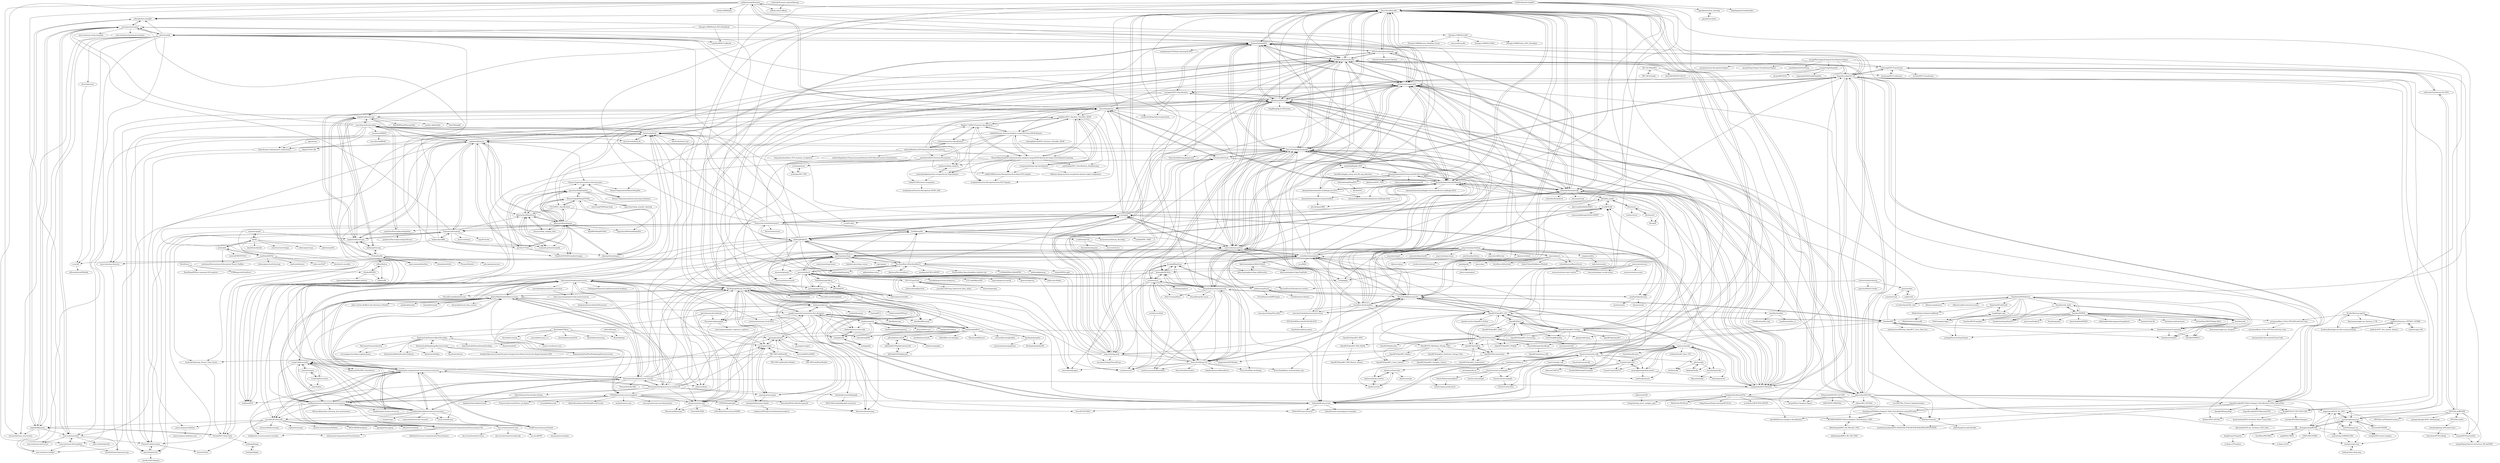 digraph G {
"pyRiemann/pyRiemann" -> "NeuroTechX/moabb"
"pyRiemann/pyRiemann" -> "nbara/python-meegkit"
"pyRiemann/pyRiemann" -> "coffeine-labs/coffeine"
"pyRiemann/pyRiemann" -> "forrestbao/pyeeg"
"pyRiemann/pyRiemann" -> "raphaelvallat/antropy"
"pyRiemann/pyRiemann" -> "mne-tools/mne-bids-pipeline"
"pyRiemann/pyRiemann" -> "braindecode/braindecode"
"pyRiemann/pyRiemann" -> "wmvanvliet/mne_microstates"
"pyRiemann/pyRiemann" -> "vlawhern/arl-eegmodels"
"pyRiemann/pyRiemann" -> "s4rify/rASRMatlab"
"pyRiemann/pyRiemann" -> "mne-tools/mne-bids"
"fwillett/handwritingBCI" -> "ahwillia/affinewarp" ["e"=1]
"fwillett/handwritingBCI" -> "NeuroTechX/moabb"
"fwillett/handwritingBCI" -> "braindecode/braindecode"
"fwillett/handwritingBCI" -> "facebookresearch/labgraph"
"fwillett/handwritingBCI" -> "KordingLab/Neural_Decoding"
"fwillett/handwritingBCI" -> "NeuroTechX/eeg-notebooks"
"fwillett/handwritingBCI" -> "ganguli-lab/twpca" ["e"=1]
"fwillett/handwritingBCI" -> "alandegenhart/stabilizedbci"
"fwillett/handwritingBCI" -> "NeuroTechX/awesome-bci"
"fwillett/handwritingBCI" -> "jgmakin/machine_learning"
"fwillett/handwritingBCI" -> "alexandrebarachant/pyRiemann"
"fwillett/handwritingBCI" -> "robintibor/braindecode"
"neurodsp-tools/neurodsp" -> "fooof-tools/fooof"
"neurodsp-tools/neurodsp" -> "bycycle-tools/bycycle"
"neurodsp-tools/neurodsp" -> "EtienneCmb/tensorpac"
"neurodsp-tools/neurodsp" -> "pactools/pactools"
"neurodsp-tools/neurodsp" -> "openlists/ElectrophysiologyData"
"neurodsp-tools/neurodsp" -> "rdgao/COGS118C"
"neurodsp-tools/neurodsp" -> "raphaelvallat/antropy"
"neurodsp-tools/neurodsp" -> "lucwilson/SPRiNT"
"neurodsp-tools/neurodsp" -> "autoreject/autoreject"
"neurodsp-tools/neurodsp" -> "Eden-Kramer-Lab/spectral_connectivity"
"meagmohit/EEG-Datasets" -> "vlawhern/arl-eegmodels"
"meagmohit/EEG-Datasets" -> "pbashivan/EEGLearn"
"meagmohit/EEG-Datasets" -> "SuperBruceJia/EEG-DL"
"meagmohit/EEG-Datasets" -> "braindecode/braindecode"
"meagmohit/EEG-Datasets" -> "mne-tools/mne-python"
"meagmohit/EEG-Datasets" -> "NeuroTechX/awesome-bci"
"meagmohit/EEG-Datasets" -> "NeuroTechX/moabb"
"meagmohit/EEG-Datasets" -> "NeuroTechX/eeg-notebooks"
"meagmohit/EEG-Datasets" -> "kylemath/DeepEEG"
"meagmohit/EEG-Datasets" -> "sccn/eeglab"
"meagmohit/EEG-Datasets" -> "aliasvishnu/EEGNet"
"meagmohit/EEG-Datasets" -> "hubertjb/dl-eeg-review"
"meagmohit/EEG-Datasets" -> "robintibor/braindecode"
"meagmohit/EEG-Datasets" -> "tevisgehr/EEG-Classification"
"meagmohit/EEG-Datasets" -> "alexandrebarachant/pyRiemann"
"OpenBCI/brainflow" -> "OpenBCI/Documentation"
"OpenBCI/brainflow" -> "OpenBCI/OpenBCI_GUI"
"OpenBCI/brainflow" -> "NeuroTechX/eeg-notebooks"
"OpenBCI/brainflow" -> "OpenBCI/OpenBCI_Experiment"
"OpenBCI/brainflow" -> "OpenBCI/OpenBCI_Cyton_Library"
"kylemath/DeepEEG" -> "vlawhern/arl-eegmodels"
"kylemath/DeepEEG" -> "braindecode/braindecode"
"kylemath/DeepEEG" -> "NeuroTechX/eeg-notebooks"
"kylemath/DeepEEG" -> "hubertjb/dl-eeg-review"
"kylemath/DeepEEG" -> "SuperBruceJia/EEG-DL"
"kylemath/DeepEEG" -> "NeuroTechX/moabb"
"kylemath/DeepEEG" -> "tevisgehr/EEG-Classification"
"kylemath/DeepEEG" -> "kylemath/EEGEdu"
"kylemath/DeepEEG" -> "SuperBruceJia/EEG-Motor-Imagery-Classification-CNNs-TensorFlow"
"kylemath/DeepEEG" -> "xiangzhang1015/Deep-Learning-for-BCI"
"kylemath/DeepEEG" -> "TNTLFreiburg/braindecode"
"kylemath/DeepEEG" -> "cbrnr/mnelab"
"kylemath/DeepEEG" -> "pbashivan/EEGLearn"
"kylemath/DeepEEG" -> "nbara/python-meegkit"
"kylemath/DeepEEG" -> "NeuroTechX/dl-eeg-playground"
"mne-tools/mne-python" -> "fieldtrip/fieldtrip"
"mne-tools/mne-python" -> "meagmohit/EEG-Datasets"
"mne-tools/mne-python" -> "pbashivan/EEGLearn"
"mne-tools/mne-python" -> "vlawhern/arl-eegmodels"
"mne-tools/mne-python" -> "braindecode/braindecode"
"mne-tools/mne-python" -> "NeuroTechX/moabb"
"mne-tools/mne-python" -> "psychopy/psychopy"
"mne-tools/mne-python" -> "SuperBruceJia/EEG-DL"
"mne-tools/mne-python" -> "sccn/eeglab"
"mne-tools/mne-python" -> "NeuroTechX/eeg-notebooks"
"mne-tools/mne-python" -> "neuropsychology/NeuroKit" ["e"=1]
"mne-tools/mne-python" -> "nilearn/nilearn" ["e"=1]
"mne-tools/mne-python" -> "cbrnr/mnelab"
"mne-tools/mne-python" -> "sccn/labstreaminglayer"
"mne-tools/mne-python" -> "alexandrebarachant/pyRiemann"
"Kubasinska/MI-EEG-1D-CNN" -> "ziyujia/Motor-Imagery-Papers"
"Kubasinska/MI-EEG-1D-CNN" -> "IoBT-VISTEC/MIN2Net"
"Kubasinska/MI-EEG-1D-CNN" -> "krishk97/ECE-C247-EEG-GAN"
"DeepGenX/CodeGenX" -> "vicgalle/gpt-j-api"
"DeepGenX/CodeGenX" -> "MathisFederico/OpenCodeBlocks"
"DeepGenX/CodeGenX" -> "TheProtaganist/gpt-j"
"Mottl/hurst" -> "RyanWangZf/Hurst-exponent-R-S-analysis-"
"Mottl/hurst" -> "LRydin/MFDFA"
"Mottl/hurst" -> "PTRRupprecht/GenHurst"
"NeuromatchAcademy/course-content" -> "NeuromatchAcademy/precourse"
"NeuromatchAcademy/course-content" -> "NeuromatchAcademy/course-content-dl"
"NeuromatchAcademy/course-content" -> "ebatty/MathToolsforNeuroscience"
"NeuromatchAcademy/course-content" -> "asoplata/open-computational-neuroscience-resources"
"NeuromatchAcademy/course-content" -> "eselkin/awesome-computational-neuroscience"
"NeuromatchAcademy/course-content" -> "KordingLab/Neural_Decoding"
"NeuromatchAcademy/course-content" -> "analyticalmonk/awesome-neuroscience"
"NeuromatchAcademy/course-content" -> "mne-tools/mne-python"
"NeuromatchAcademy/course-content" -> "psychopy/psychopy"
"NeuromatchAcademy/course-content" -> "neurolib-dev/neurolib"
"NeuromatchAcademy/course-content" -> "nilearn/nilearn" ["e"=1]
"NeuromatchAcademy/course-content" -> "ThomasYeoLab/CBIG" ["e"=1]
"NeuromatchAcademy/course-content" -> "gyyang/nn-brain"
"NeuromatchAcademy/course-content" -> "meagmohit/EEG-Datasets"
"NeuromatchAcademy/course-content" -> "CYHSM/awesome-neuro-ai-papers"
"analyticalmonk/awesome-neuroscience" -> "eselkin/awesome-computational-neuroscience"
"analyticalmonk/awesome-neuroscience" -> "asoplata/open-computational-neuroscience-resources"
"analyticalmonk/awesome-neuroscience" -> "NeuromatchAcademy/precourse"
"analyticalmonk/awesome-neuroscience" -> "NeuromatchAcademy/course-content"
"analyticalmonk/awesome-neuroscience" -> "brian-team/brian2" ["e"=1]
"analyticalmonk/awesome-neuroscience" -> "PhABC/neuroSummerSchools"
"analyticalmonk/awesome-neuroscience" -> "nengo/nengo" ["e"=1]
"analyticalmonk/awesome-neuroscience" -> "ebatty/MathToolsforNeuroscience"
"analyticalmonk/awesome-neuroscience" -> "fieldtrip/fieldtrip"
"analyticalmonk/awesome-neuroscience" -> "emptymalei/awesome-research" ["e"=1]
"analyticalmonk/awesome-neuroscience" -> "CompCogNeuro/ed4"
"analyticalmonk/awesome-neuroscience" -> "computational-neuroscience/Computational-Neuroscience-UW"
"analyticalmonk/awesome-neuroscience" -> "neurolib-dev/neurolib"
"analyticalmonk/awesome-neuroscience" -> "mne-tools/mne-python"
"analyticalmonk/awesome-neuroscience" -> "psychopy/psychopy"
"psychopy/psychopy" -> "mne-tools/mne-python"
"psychopy/psychopy" -> "Psychtoolbox-3/Psychtoolbox-3"
"psychopy/psychopy" -> "jspsych/jsPsych"
"psychopy/psychopy" -> "psychopy/psychojs"
"psychopy/psychopy" -> "poldracklab/fmriprep" ["e"=1]
"psychopy/psychopy" -> "fieldtrip/fieldtrip"
"psychopy/psychopy" -> "expyriment/expyriment"
"psychopy/psychopy" -> "lucklab/erplab"
"psychopy/psychopy" -> "nilearn/nilearn" ["e"=1]
"psychopy/psychopy" -> "lindeloev/psychopy-course"
"psychopy/psychopy" -> "sccn/eeglab"
"psychopy/psychopy" -> "smathot/OpenSesame"
"psychopy/psychopy" -> "nipy/nipype" ["e"=1]
"psychopy/psychopy" -> "crsh/papaja" ["e"=1]
"psychopy/psychopy" -> "neurosynth/neurosynth" ["e"=1]
"Sentdex/GANTheftAuto" -> "nv-tlabs/GameGAN_code"
"Sentdex/GANTheftAuto" -> "Sentdex/cyberpython2077"
"Sentdex/GANTheftAuto" -> "Sentdex/nnfs_book"
"Sentdex/GANTheftAuto" -> "Sentdex/QuantumComputing"
"Sentdex/GANTheftAuto" -> "Sentdex/sentdebot"
"Sentdex/GANTheftAuto" -> "Sentdex/NNfSiX"
"Sentdex/GANTheftAuto" -> "Sentdex/NEAT-samples"
"Sentdex/GANTheftAuto" -> "juanigp/Pytorch-Deep-Dream"
"Sentdex/GANTheftAuto" -> "DeepGenX/CodeGenX"
"Sentdex/GANTheftAuto" -> "vicgalle/gpt-j-api"
"Sentdex/GANTheftAuto" -> "dfeneyrou/palanteer" ["e"=1]
"Sentdex/GANTheftAuto" -> "hlky/sd-enable-textual-inversion" ["e"=1]
"Sentdex/NNfSiX" -> "Sentdex/nnfs"
"Sentdex/NNfSiX" -> "Sentdex/nnfs_book"
"Sentdex/NNfSiX" -> "Sentdex/BCI"
"Sentdex/NNfSiX" -> "Sentdex/GANTheftAuto"
"Sentdex/NNfSiX" -> "Sentdex/QuantumComputing"
"Sentdex/NNfSiX" -> "Sentdex/NNfSiX-1"
"Sentdex/NNfSiX" -> "Sentdex/cyberpython2077"
"Sentdex/NNfSiX" -> "Sentdex/pygta5" ["e"=1]
"Sentdex/NNfSiX" -> "daniel-kukiela/NNfSiX"
"Sentdex/NNfSiX" -> "Sentdex/NEAT-samples"
"Sentdex/NNfSiX" -> "abhishekkrthakur/approachingalmost" ["e"=1]
"Sentdex/NNfSiX" -> "Sentdex/Carla-RL" ["e"=1]
"Sentdex/NNfSiX" -> "Sentdex/socialsentiment" ["e"=1]
"Sentdex/NNfSiX" -> "techwithtim/NEAT-Flappy-Bird" ["e"=1]
"Sentdex/NNfSiX" -> "greerviau/SnakeAI" ["e"=1]
"OpenBCI/OpenBCI_GUI" -> "OpenBCI/brainflow"
"OpenBCI/OpenBCI_GUI" -> "OpenBCI/Documentation"
"OpenBCI/OpenBCI_GUI" -> "OpenBCI/OpenBCI_Python"
"OpenBCI/OpenBCI_GUI" -> "brainflow-dev/brainflow"
"OpenBCI/OpenBCI_GUI" -> "OpenBCI/V3_Hardware_Design_Files"
"OpenBCI/OpenBCI_GUI" -> "NeuroTechX/awesome-bci"
"OpenBCI/OpenBCI_GUI" -> "OpenBCI/Ultracortex"
"OpenBCI/OpenBCI_GUI" -> "NeuroTechX/eeg-notebooks"
"OpenBCI/OpenBCI_GUI" -> "openbci-archive/OpenBCI_Python"
"OpenBCI/OpenBCI_GUI" -> "OpenBCI/Docs"
"OpenBCI/OpenBCI_GUI" -> "OpenBCI/OpenBCI_Cyton_Library"
"OpenBCI/OpenBCI_GUI" -> "sccn/BCILAB"
"OpenBCI/OpenBCI_GUI" -> "sccn/labstreaminglayer"
"OpenBCI/OpenBCI_GUI" -> "NeuroTechX/moabb"
"OpenBCI/OpenBCI_GUI" -> "Sentdex/BCI"
"dashersw/brain-bits" -> "dashersw/brain-monitor"
"dashersw/brain-bits" -> "dashersw/wits"
"dashersw/brain-bits" -> "dashersw/regie" ["e"=1]
"shariharan205/Motor-Imagery-Tasks-Classification-using-EEG-data" -> "prashanth-prakash/EEG-ANALYSIS-FOR-MOTOR-IMAGERY-APPLICATION"
"shariharan205/Motor-Imagery-Tasks-Classification-using-EEG-data" -> "BUVANEASH/EEG-Motor-Imagery-Classification---ANN"
"shariharan205/Motor-Imagery-Tasks-Classification-using-EEG-data" -> "haird4426/motor-imagery-classification"
"shariharan205/Motor-Imagery-Tasks-Classification-using-EEG-data" -> "Kearlay/research"
"shariharan205/Motor-Imagery-Tasks-Classification-using-EEG-data" -> "SuperBruceJia/EEG-Motor-Imagery-Classification-CNNs-TensorFlow"
"OpenBCI/OpenBCI_Python" -> "OpenBCI/Docs"
"OpenBCI/OpenBCI_Python" -> "OpenBCI/Ultracortex"
"OpenBCI/OpenBCI_Python" -> "OpenBCI/OpenBCI_GUI"
"OpenBCI/OpenBCI_Python" -> "OpenBCI/pyOpenBCI"
"OpenBCI/OpenBCI_Python" -> "NeuroTechX/awesome-bci"
"OpenBCI/OpenBCI_Python" -> "ChrisVeigl/BrainBay"
"OpenBCI/OpenBCI_Python" -> "NeuroTechX/eeg-notebooks"
"OpenBCI/OpenBCI_Python" -> "sccn/BCILAB"
"OpenBCI/OpenBCI_Python" -> "OpenBCI/OpenBCI_NodeJS"
"OpenBCI/OpenBCI_Python" -> "OpenBCI/OpenBCI_Processing"
"OpenBCI/OpenBCI_Python" -> "robintibor/braindecode"
"OpenBCI/OpenBCI_Python" -> "marionleborgne/cloudbrain"
"OpenBCI/OpenBCI_Python" -> "NeuroTechX/moabb"
"OpenBCI/OpenBCI_Python" -> "sccn/labstreaminglayer"
"OpenBCI/OpenBCI_Python" -> "alexandrebarachant/pyRiemann"
"CYHSM/awesome-neuro-ai-papers" -> "neurreps/awesome-neural-geometry" ["e"=1]
"CYHSM/awesome-neuro-ai-papers" -> "FrancescoInnocenti/Neuro_AI_Papers"
"CYHSM/awesome-neuro-ai-papers" -> "KordingLab/Neural_Decoding"
"CYHSM/awesome-neuro-ai-papers" -> "slinderman/stats320"
"CYHSM/awesome-neuro-ai-papers" -> "gyyang/nn-brain"
"CYHSM/awesome-neuro-ai-papers" -> "eselkin/awesome-computational-neuroscience"
"CYHSM/awesome-neuro-ai-papers" -> "buzsakilab/buzcode" ["e"=1]
"CYHSM/awesome-neuro-ai-papers" -> "ebatty/MathToolsforNeuroscience"
"CYHSM/awesome-neuro-ai-papers" -> "RobertRosenbaum/ModelingNeuralCircuits"
"CYHSM/awesome-neuro-ai-papers" -> "MouseLand/facemap" ["e"=1]
"CYHSM/awesome-neuro-ai-papers" -> "awjuliani/neuro-nav"
"CYHSM/awesome-neuro-ai-papers" -> "CYHSM/DeepInsight"
"CYHSM/awesome-neuro-ai-papers" -> "NeurodataWithoutBorders/pynwb" ["e"=1]
"EderSantana/DeepEEG" -> "Mosar/EEG"
"NeuroTechX/eeg-notebooks" -> "alexandrebarachant/muse-lsl"
"NeuroTechX/eeg-notebooks" -> "NeuroTechX/moabb"
"NeuroTechX/eeg-notebooks" -> "NeuroTechX/awesome-bci"
"NeuroTechX/eeg-notebooks" -> "NeuroTechX/eeg-101"
"NeuroTechX/eeg-notebooks" -> "kylemath/DeepEEG"
"NeuroTechX/eeg-notebooks" -> "braindecode/braindecode"
"NeuroTechX/eeg-notebooks" -> "vlawhern/arl-eegmodels"
"NeuroTechX/eeg-notebooks" -> "kylemath/EEGEdu"
"NeuroTechX/eeg-notebooks" -> "neurotech-berkeley/neurotech-course"
"NeuroTechX/eeg-notebooks" -> "alexandrebarachant/pyRiemann"
"NeuroTechX/eeg-notebooks" -> "brainflow-dev/brainflow"
"NeuroTechX/eeg-notebooks" -> "curiositry/EEGrunt"
"NeuroTechX/eeg-notebooks" -> "meagmohit/EEG-Datasets"
"NeuroTechX/eeg-notebooks" -> "NeuroTechX/dl-eeg-playground"
"NeuroTechX/eeg-notebooks" -> "pbashivan/EEGLearn"
"NeuroTechX/moabb" -> "braindecode/braindecode"
"NeuroTechX/moabb" -> "NeuroTechX/eeg-notebooks"
"NeuroTechX/moabb" -> "alexandrebarachant/pyRiemann"
"NeuroTechX/moabb" -> "vlawhern/arl-eegmodels"
"NeuroTechX/moabb" -> "NeuroTechX/awesome-bci"
"NeuroTechX/moabb" -> "kylemath/DeepEEG"
"NeuroTechX/moabb" -> "hubertjb/dl-eeg-review"
"NeuroTechX/moabb" -> "pyRiemann/pyRiemann"
"NeuroTechX/moabb" -> "robintibor/braindecode"
"NeuroTechX/moabb" -> "meagmohit/EEG-Datasets"
"NeuroTechX/moabb" -> "mne-tools/mne-python"
"NeuroTechX/moabb" -> "eegsynth/eegsynth"
"NeuroTechX/moabb" -> "timeflux/timeflux"
"NeuroTechX/moabb" -> "TNTLFreiburg/braindecode"
"NeuroTechX/moabb" -> "nbara/python-meegkit"
"TNTLFreiburg/braindecode" -> "robintibor/braindecode"
"TNTLFreiburg/braindecode" -> "braindecode/braindecode"
"TNTLFreiburg/braindecode" -> "vlawhern/arl-eegmodels"
"TNTLFreiburg/braindecode" -> "hubertjb/dl-eeg-review"
"TNTLFreiburg/braindecode" -> "kylemath/DeepEEG"
"TNTLFreiburg/braindecode" -> "NeuroTechX/moabb"
"TNTLFreiburg/braindecode" -> "robintibor/high-gamma-dataset"
"aliasvishnu/EEGNet" -> "vlawhern/arl-eegmodels"
"aliasvishnu/EEGNet" -> "zhongpeixiang/RGNN"
"aliasvishnu/EEGNet" -> "SuperBruceJia/EEG-DL"
"aliasvishnu/EEGNet" -> "braindecode/braindecode"
"aliasvishnu/EEGNet" -> "BUVANEASH/EEG-Motor-Imagery-Classification---ANN"
"aliasvishnu/EEGNet" -> "pbashivan/EEGLearn"
"aliasvishnu/EEGNet" -> "VDelv/EEGLearn-Pytorch"
"aliasvishnu/EEGNet" -> "sucv/EEGNet_Pytorch_Implementation"
"aliasvishnu/EEGNet" -> "robintibor/braindecode"
"aliasvishnu/EEGNet" -> "weilheim/EEG"
"aliasvishnu/EEGNet" -> "NeuroTechX/moabb"
"aliasvishnu/EEGNet" -> "neerajwagh/eeg-gcnn"
"aliasvishnu/EEGNet" -> "hubertjb/dl-eeg-review"
"aliasvishnu/EEGNet" -> "cbhanu/BCI_EEGNet"
"aliasvishnu/EEGNet" -> "SuperBruceJia/EEG-Motor-Imagery-Classification-CNNs-TensorFlow"
"braindecode/braindecode" -> "vlawhern/arl-eegmodels"
"braindecode/braindecode" -> "NeuroTechX/moabb"
"braindecode/braindecode" -> "SuperBruceJia/EEG-DL"
"braindecode/braindecode" -> "robintibor/braindecode"
"braindecode/braindecode" -> "TNTLFreiburg/braindecode"
"braindecode/braindecode" -> "pbashivan/EEGLearn"
"braindecode/braindecode" -> "kylemath/DeepEEG"
"braindecode/braindecode" -> "meagmohit/EEG-Datasets"
"braindecode/braindecode" -> "NeuroTechX/eeg-notebooks"
"braindecode/braindecode" -> "alexandrebarachant/pyRiemann"
"braindecode/braindecode" -> "fooof-tools/fooof"
"braindecode/braindecode" -> "aliasvishnu/EEGNet"
"braindecode/braindecode" -> "mne-tools/mne-python"
"braindecode/braindecode" -> "hubertjb/dl-eeg-review"
"braindecode/braindecode" -> "eeyhsong/EEG-Transformer"
"robintibor/braindecode" -> "TNTLFreiburg/braindecode"
"robintibor/braindecode" -> "braindecode/braindecode"
"robintibor/braindecode" -> "alexandrebarachant/pyRiemann"
"robintibor/braindecode" -> "robintibor/braindevel"
"robintibor/braindecode" -> "pbashivan/EEGLearn"
"robintibor/braindecode" -> "vlawhern/arl-eegmodels"
"robintibor/braindecode" -> "NeuroTechX/moabb"
"robintibor/braindecode" -> "alexandrebarachant/Grasp-and-lift-EEG-challenge"
"robintibor/braindecode" -> "Kearlay/research"
"robintibor/braindecode" -> "aliasvishnu/EEGNet"
"robintibor/braindecode" -> "bregydoc/bcidatasetIV2a"
"robintibor/braindecode" -> "bbci/bbci_public"
"robintibor/braindecode" -> "eegsynth/eegsynth"
"robintibor/braindecode" -> "kaczmarj/rteeg"
"robintibor/braindecode" -> "hubertjb/dl-eeg-review"
"sccn/eeglab" -> "fieldtrip/fieldtrip"
"sccn/eeglab" -> "lucklab/erplab"
"sccn/eeglab" -> "brainstorm-tools/brainstorm3"
"sccn/eeglab" -> "vlawhern/arl-eegmodels"
"sccn/eeglab" -> "meagmohit/EEG-Datasets"
"sccn/eeglab" -> "pbashivan/EEGLearn"
"sccn/eeglab" -> "mne-tools/mne-python"
"sccn/eeglab" -> "sccn/BCILAB"
"sccn/eeglab" -> "fooof-tools/fooof"
"sccn/eeglab" -> "braindecode/braindecode"
"sccn/eeglab" -> "NeuroTechX/moabb"
"sccn/eeglab" -> "cbrnr/mnelab"
"sccn/eeglab" -> "NeuroTechX/eeg-notebooks"
"sccn/eeglab" -> "sccn/ICLabel"
"sccn/eeglab" -> "sccn/labstreaminglayer"
"vlawhern/arl-eegmodels" -> "braindecode/braindecode"
"vlawhern/arl-eegmodels" -> "SuperBruceJia/EEG-DL"
"vlawhern/arl-eegmodels" -> "pbashivan/EEGLearn"
"vlawhern/arl-eegmodels" -> "aliasvishnu/EEGNet"
"vlawhern/arl-eegmodels" -> "meagmohit/EEG-Datasets"
"vlawhern/arl-eegmodels" -> "NeuroTechX/moabb"
"vlawhern/arl-eegmodels" -> "kylemath/DeepEEG"
"vlawhern/arl-eegmodels" -> "robintibor/braindecode"
"vlawhern/arl-eegmodels" -> "alexandrebarachant/pyRiemann"
"vlawhern/arl-eegmodels" -> "TNTLFreiburg/braindecode"
"vlawhern/arl-eegmodels" -> "NeuroTechX/eeg-notebooks"
"vlawhern/arl-eegmodels" -> "hubertjb/dl-eeg-review"
"vlawhern/arl-eegmodels" -> "mne-tools/mne-python"
"vlawhern/arl-eegmodels" -> "SuperBruceJia/EEG-Motor-Imagery-Classification-CNNs-TensorFlow"
"vlawhern/arl-eegmodels" -> "tevisgehr/EEG-Classification"
"neurosity/notion-js" -> "neurosity/notion-react-starter"
"neurosity/notion-js" -> "neurosity/plugin-vscode-notion"
"neurosity/notion-js" -> "kylemath/EEGEdu"
"neurosity/notion-js" -> "neurosity/notion-ocean"
"neurosity/notion-js" -> "neurosity/eeg-pipes"
"EtienneCmb/tensorpac" -> "pactools/pactools"
"EtienneCmb/tensorpac" -> "brainets/frites"
"sccn/labstreaminglayer" -> "labstreaminglayer/App-LabRecorder"
"sccn/labstreaminglayer" -> "labstreaminglayer/liblsl-Python"
"sccn/labstreaminglayer" -> "sccn/BCILAB"
"sccn/labstreaminglayer" -> "sccn/liblsl"
"sccn/labstreaminglayer" -> "sccn/xdf"
"sccn/labstreaminglayer" -> "NeuroTechX/moabb"
"sccn/labstreaminglayer" -> "alexandrebarachant/muse-lsl"
"sccn/labstreaminglayer" -> "alexandrebarachant/pyRiemann"
"sccn/labstreaminglayer" -> "NeuroTechX/awesome-bci"
"sccn/labstreaminglayer" -> "mne-tools/mne-python"
"sccn/labstreaminglayer" -> "kowalej/BlueMuse"
"sccn/labstreaminglayer" -> "cbrnr/mnelab"
"sccn/labstreaminglayer" -> "sccn/eeglab"
"sccn/labstreaminglayer" -> "NeuroTechX/eeg-notebooks"
"sccn/labstreaminglayer" -> "brainflow-dev/brainflow"
"NeuroTechX/awesome-bci" -> "NeuroTechX/moabb"
"NeuroTechX/awesome-bci" -> "NeuroTechX/eeg-notebooks"
"NeuroTechX/awesome-bci" -> "meagmohit/EEG-Datasets"
"NeuroTechX/awesome-bci" -> "OpenBCI/OpenBCI_GUI"
"NeuroTechX/awesome-bci" -> "NeuroTechX/eeg-101"
"NeuroTechX/awesome-bci" -> "neurotech-berkeley/neurotech-course"
"NeuroTechX/awesome-bci" -> "vlawhern/arl-eegmodels"
"NeuroTechX/awesome-bci" -> "alexandrebarachant/pyRiemann"
"NeuroTechX/awesome-bci" -> "sccn/labstreaminglayer"
"NeuroTechX/awesome-bci" -> "OpenBCI/OpenBCI_Python"
"NeuroTechX/awesome-bci" -> "alexandrebarachant/muse-lsl"
"NeuroTechX/awesome-bci" -> "Sentdex/BCI"
"NeuroTechX/awesome-bci" -> "mne-tools/mne-python"
"NeuroTechX/awesome-bci" -> "NeuroTechX/learn.neurotechedu.com"
"NeuroTechX/awesome-bci" -> "brainflow-dev/brainflow"
"charliegerard/Epoc.js" -> "dashersw/wits"
"charliegerard/Epoc.js" -> "dashersw/brain-bits"
"charliegerard/Epoc.js" -> "Emotiv/community-sdk"
"charliegerard/Epoc.js" -> "pwstegman/bci.js"
"charliegerard/Epoc.js" -> "Emotiv/cortex-v2-example"
"charliegerard/Epoc.js" -> "dashersw/brain-monitor"
"asoplata/open-computational-neuroscience-resources" -> "eselkin/awesome-computational-neuroscience"
"asoplata/open-computational-neuroscience-resources" -> "asoplata/open-science-resources"
"asoplata/open-computational-neuroscience-resources" -> "analyticalmonk/awesome-neuroscience"
"asoplata/open-computational-neuroscience-resources" -> "computational-neuroscience/Computational-Neuroscience-UW"
"asoplata/open-computational-neuroscience-resources" -> "PhABC/neuroSummerSchools"
"asoplata/open-computational-neuroscience-resources" -> "CompCogNeuro/ed4"
"asoplata/open-computational-neuroscience-resources" -> "neurolib-dev/neurolib"
"asoplata/open-computational-neuroscience-resources" -> "btel/python-in-neuroscience-tutorials"
"asoplata/open-computational-neuroscience-resources" -> "NeuromatchAcademy/course-content"
"asoplata/open-computational-neuroscience-resources" -> "NeuromatchAcademy/precourse"
"asoplata/open-computational-neuroscience-resources" -> "KordingLab/Neural_Decoding"
"asoplata/open-computational-neuroscience-resources" -> "ebatty/MathToolsforNeuroscience"
"asoplata/open-computational-neuroscience-resources" -> "google-research/computation-thru-dynamics"
"asoplata/open-computational-neuroscience-resources" -> "brian-team/brian2" ["e"=1]
"asoplata/open-computational-neuroscience-resources" -> "gyyang/multitask"
"eselkin/awesome-computational-neuroscience" -> "asoplata/open-computational-neuroscience-resources"
"eselkin/awesome-computational-neuroscience" -> "analyticalmonk/awesome-neuroscience"
"eselkin/awesome-computational-neuroscience" -> "computational-neuroscience/Computational-Neuroscience-UW"
"eselkin/awesome-computational-neuroscience" -> "NeuromatchAcademy/course-content"
"eselkin/awesome-computational-neuroscience" -> "brian-team/brian2" ["e"=1]
"eselkin/awesome-computational-neuroscience" -> "CompCogNeuro/ed4"
"eselkin/awesome-computational-neuroscience" -> "ebatty/MathToolsforNeuroscience"
"eselkin/awesome-computational-neuroscience" -> "PhABC/neuroSummerSchools"
"eselkin/awesome-computational-neuroscience" -> "NeuromatchAcademy/precourse"
"eselkin/awesome-computational-neuroscience" -> "CYHSM/awesome-neuro-ai-papers"
"eselkin/awesome-computational-neuroscience" -> "neurolib-dev/neurolib"
"eselkin/awesome-computational-neuroscience" -> "asoplata/open-science-resources"
"eselkin/awesome-computational-neuroscience" -> "llSourcell/machine_learning_and_neuroscience"
"eselkin/awesome-computational-neuroscience" -> "fooof-tools/fooof"
"eselkin/awesome-computational-neuroscience" -> "ashumeow/Computational-NeuroScience"
"vicgalle/gpt-j-api" -> "TheProtaganist/gpt-j"
"vicgalle/gpt-j-api" -> "DeepGenX/CodeGenX"
"vicgalle/gpt-j-api" -> "arrmansa/Basic-UI-for-GPT-J-6B-with-low-vram"
"brainflow-dev/brainflow" -> "OpenBCI/OpenBCI_GUI"
"brainflow-dev/brainflow" -> "NeuroTechX/eeg-notebooks"
"brainflow-dev/brainflow" -> "neuropsychology/NeuroKit" ["e"=1]
"brainflow-dev/brainflow" -> "NeuroTechX/moabb"
"brainflow-dev/brainflow" -> "OpenBCI/brainflow"
"brainflow-dev/brainflow" -> "sccn/labstreaminglayer"
"brainflow-dev/brainflow" -> "braindecode/braindecode"
"brainflow-dev/brainflow" -> "mne-tools/mne-python"
"brainflow-dev/brainflow" -> "NeuroTechX/awesome-bci"
"brainflow-dev/brainflow" -> "vlawhern/arl-eegmodels"
"brainflow-dev/brainflow" -> "neurotech-berkeley/neurotech-course"
"brainflow-dev/brainflow" -> "SuperBruceJia/EEG-DL"
"brainflow-dev/brainflow" -> "raphaelvallat/yasa"
"brainflow-dev/brainflow" -> "eegsynth/eegsynth"
"brainflow-dev/brainflow" -> "timeflux/timeflux"
"arrmansa/Basic-UI-for-GPT-J-6B-with-low-vram" -> "arrmansa/Basic-UI-for-GPT-Neo-with-low-vram"
"arrmansa/Basic-UI-for-GPT-J-6B-with-low-vram" -> "finetuneanon/gpt-neo_dungeon"
"NTX-McGill/NeuroTechX-McGill-2019" -> "claudiahleung/brain-game"
"TheProtaganist/gpt-j" -> "vicgalle/gpt-j-api"
"alexandrebarachant/muse-lsl" -> "kowalej/BlueMuse"
"alexandrebarachant/muse-lsl" -> "NeuroTechX/eeg-notebooks"
"alexandrebarachant/muse-lsl" -> "urish/muse-js"
"alexandrebarachant/muse-lsl" -> "NeuroTechX/eeg-101"
"alexandrebarachant/muse-lsl" -> "kylemath/EEGEdu"
"alexandrebarachant/muse-lsl" -> "NeuroTechX/bci-workshop"
"alexandrebarachant/muse-lsl" -> "urish/muse-lsl"
"alexandrebarachant/muse-lsl" -> "sccn/labstreaminglayer"
"alexandrebarachant/muse-lsl" -> "NeuroTechX/moabb"
"alexandrebarachant/muse-lsl" -> "NeuroTechX/awesome-bci"
"alexandrebarachant/muse-lsl" -> "PolyCortex/pyMuse"
"alexandrebarachant/muse-lsl" -> "NeuroJS/angular-muse"
"alexandrebarachant/muse-lsl" -> "merlin-neurotech/WizardHat"
"alexandrebarachant/muse-lsl" -> "curiositry/EEGrunt"
"alexandrebarachant/muse-lsl" -> "alexandrebarachant/pyRiemann"
"dicarlolab/CORnet" -> "brain-score/brain-score"
"dicarlolab/CORnet" -> "dicarlolab/vonenet"
"dicarlolab/CORnet" -> "KamitaniLab/GenericObjectDecoding"
"dicarlolab/CORnet" -> "neuroailab/unsup_vvs"
"dicarlolab/CORnet" -> "dicarlolab/neurips2019"
"dicarlolab/CORnet" -> "gyyang/multitask"
"dicarlolab/CORnet" -> "dicarlolab/retinawarp"
"dicarlolab/CORnet" -> "dicarlolab/npc"
"OpenBCI/Ultracortex" -> "OpenBCI/OpenBCI_Python"
"OpenBCI/Ultracortex" -> "OpenBCI/Docs"
"OpenBCI/Ultracortex" -> "OpenBCI/V3_Hardware_Design_Files"
"OpenBCI/Ultracortex" -> "OpenBCI/OpenBCI_GUI"
"OpenBCI/Ultracortex" -> "openyou/emokit"
"OpenBCI/Ultracortex" -> "OpenBCI/OpenBCI_Cyton_Library"
"OpenBCI/Ultracortex" -> "OpenBCI/brainflow"
"OpenBCI/Ultracortex" -> "marionleborgne/cloudbrain"
"OpenBCI/Ultracortex" -> "OpenBCI/Documentation"
"OpenBCI/Ultracortex" -> "chipaudette/EEGHacker"
"OpenBCI/Ultracortex" -> "OpenBCI/OpenBCI_Wifi_Shield"
"OpenBCI/Ultracortex" -> "OpenBCI/Spiderclaw"
"OpenBCI/Ultracortex" -> "OpenBCI/OpenBCI_NodeJS"
"ZitongLu1996/NeuroRA" -> "neurora/NeuroRA"
"ZitongLu1996/NeuroRA" -> "ZitongLu1996/PyCTRSA"
"ZitongLu1996/NeuroRA" -> "ZitongLu1996/Python_EEG_Decoding"
"ZitongLu1996/NeuroRA" -> "ZitongLu1996/Reviews_Reading_Group"
"CVxTz/EEG_classification" -> "MousaviSajad/SleepEEGNet"
"CVxTz/EEG_classification" -> "akaraspt/deepsleepnet"
"CVxTz/EEG_classification" -> "akaraspt/tinysleepnet"
"CVxTz/EEG_classification" -> "skjerns/AutoSleepScorer"
"tevisgehr/EEG-Classification" -> "pbashivan/EEGLearn"
"tevisgehr/EEG-Classification" -> "kylemath/DeepEEG"
"tevisgehr/EEG-Classification" -> "Kearlay/research"
"tevisgehr/EEG-Classification" -> "vlawhern/arl-eegmodels"
"tevisgehr/EEG-Classification" -> "Raghav714/EEG-Emotion-classification"
"tevisgehr/EEG-Classification" -> "CVxTz/EEG_classification"
"tevisgehr/EEG-Classification" -> "hubertjb/dl-eeg-review"
"tevisgehr/EEG-Classification" -> "jordan-bird/eeg-feature-generation"
"tevisgehr/EEG-Classification" -> "tongdaxu/EEG_Emotion_Classifier_DEAP"
"labstreaminglayer/App-LabRecorder" -> "labstreaminglayer/liblsl-Python"
"Emotiv/community-sdk" -> "Emotiv/cortex-example"
"Emotiv/community-sdk" -> "openyou/emokit"
"Emotiv/community-sdk" -> "Emotiv/advanced-sdk"
"Emotiv/community-sdk" -> "Emotiv/cortex-v2-example"
"Emotiv/community-sdk" -> "ozancaglayan/python-emotiv"
"Emotiv/community-sdk" -> "Emotiv/cortex-docs"
"Emotiv/community-sdk" -> "Emotiv/insight_sdk"
"Emotiv/community-sdk" -> "CymatiCorp/CyKit"
"Emotiv/community-sdk" -> "qdot/emokit"
"Emotiv/community-sdk" -> "codehunks/emotiv"
"Emotiv/community-sdk" -> "charliegerard/Epoc.js"
"Emotiv/community-sdk" -> "sccn/labstreaminglayer"
"Emotiv/community-sdk" -> "OpenBCI/Docs"
"Emotiv/community-sdk" -> "OpenBCI/OpenBCI_Python"
"Emotiv/community-sdk" -> "sccn/BCILAB"
"stfbnc/fathon" -> "LRydin/MFDFA"
"stfbnc/fathon" -> "dokato/dfa"
"SPOClab-ca/BENDR" -> "SPOClab-ca/dn3"
"SPOClab-ca/BENDR" -> "ziyujia/Signal-feature-extraction_DE-and-PSD"
"SPOClab-ca/BENDR" -> "redevaaa/Transformer-for-EEG"
"SPOClab-ca/BENDR" -> "zhongpeixiang/RGNN"
"SPOClab-ca/BENDR" -> "SPOClab-ca/ThinkerInvariance"
"SPOClab-ca/BENDR" -> "eeyhsong/EEG-Transformer"
"SPOClab-ca/BENDR" -> "neerajwagh/eeg-gcnn"
"SPOClab-ca/BENDR" -> "ziyujia/SST-EmotionNet"
"SPOClab-ca/BENDR" -> "guangyizhangbci/EEG_Riemannian"
"SuperBruceJia/EEG-DL" -> "vlawhern/arl-eegmodels"
"SuperBruceJia/EEG-DL" -> "braindecode/braindecode"
"SuperBruceJia/EEG-DL" -> "SuperBruceJia/EEG-Motor-Imagery-Classification-CNNs-TensorFlow"
"SuperBruceJia/EEG-DL" -> "meagmohit/EEG-Datasets"
"SuperBruceJia/EEG-DL" -> "eeyhsong/EEG-Transformer"
"SuperBruceJia/EEG-DL" -> "kylemath/DeepEEG"
"SuperBruceJia/EEG-DL" -> "pbashivan/EEGLearn"
"SuperBruceJia/EEG-DL" -> "aliasvishnu/EEGNet"
"SuperBruceJia/EEG-DL" -> "neerajwagh/eeg-gcnn"
"SuperBruceJia/EEG-DL" -> "magnumical/GCN_for_EEG"
"SuperBruceJia/EEG-DL" -> "krishk97/ECE-C247-EEG-GAN"
"SuperBruceJia/EEG-DL" -> "hubertjb/dl-eeg-review"
"SuperBruceJia/EEG-DL" -> "NeuroTechX/moabb"
"SuperBruceJia/EEG-DL" -> "mne-tools/mne-python"
"SuperBruceJia/EEG-DL" -> "Altaheri/EEG-ATCNet"
"eeyhsong/EEG-Transformer" -> "eeyhsong/EEG-Conformer"
"eeyhsong/EEG-Transformer" -> "zwcolin/EEG-Transformer"
"eeyhsong/EEG-Transformer" -> "redevaaa/Transformer-for-EEG"
"eeyhsong/EEG-Transformer" -> "krishk97/ECE-C247-EEG-GAN"
"eeyhsong/EEG-Transformer" -> "SuperBruceJia/EEG-DL"
"pbashivan/EEGLearn" -> "vlawhern/arl-eegmodels"
"pbashivan/EEGLearn" -> "meagmohit/EEG-Datasets"
"pbashivan/EEGLearn" -> "robintibor/braindecode"
"pbashivan/EEGLearn" -> "braindecode/braindecode"
"pbashivan/EEGLearn" -> "tevisgehr/EEG-Classification"
"pbashivan/EEGLearn" -> "SuperBruceJia/EEG-DL"
"pbashivan/EEGLearn" -> "VDelv/EEGLearn-Pytorch"
"pbashivan/EEGLearn" -> "mne-tools/mne-python"
"pbashivan/EEGLearn" -> "eegsynth/eegsynth"
"pbashivan/EEGLearn" -> "alexandrebarachant/pyRiemann"
"pbashivan/EEGLearn" -> "aliasvishnu/EEGNet"
"pbashivan/EEGLearn" -> "kylemath/DeepEEG"
"pbashivan/EEGLearn" -> "forrestbao/pyeeg"
"pbashivan/EEGLearn" -> "YangWangsky/tf_EEGLearn"
"pbashivan/EEGLearn" -> "NeuroTechX/moabb"
"zhongpeixiang/RGNN" -> "CHEN-XDU/GMSS"
"zhongpeixiang/RGNN" -> "xueyunlong12589/DGCNN"
"zhongpeixiang/RGNN" -> "neerajwagh/eeg-gcnn"
"zhongpeixiang/RGNN" -> "magnumical/GCN_for_EEG"
"zhongpeixiang/RGNN" -> "VoiceBeer/MS-MDA"
"zhongpeixiang/RGNN" -> "ziyujia/SST-EmotionNet"
"zhongpeixiang/RGNN" -> "yi-ding-cs/LGG"
"zhongpeixiang/RGNN" -> "aug08/4D-CRNN"
"zhongpeixiang/RGNN" -> "deepBrains/TSception"
"curiositry/EEGrunt" -> "forrestbao/pyeeg"
"curiositry/EEGrunt" -> "NeuroTechX/eeg-notebooks"
"curiositry/EEGrunt" -> "hubertjb/dl-eeg-review"
"curiositry/EEGrunt" -> "stupiding/kaggle_EEG"
"curiositry/EEGrunt" -> "eegsynth/eegsynth"
"curiositry/EEGrunt" -> "neuropsychology/NeuroKit.py" ["e"=1]
"ufvceiec/EEGRAPH" -> "neerajwagh/eeg-gcnn"
"ufvceiec/EEGRAPH" -> "magnumical/GCN_for_EEG"
"ufvceiec/EEGRAPH" -> "chongwar/gnn-eeg"
"Arka95/Human-Emotion-Analysis-using-EEG-from-DEAP-dataset" -> "tongdaxu/EEG_Emotion_Classifier_DEAP"
"Arka95/Human-Emotion-Analysis-using-EEG-from-DEAP-dataset" -> "Piyush-Bhardwaj/EEG-based-emotion-analysis-using-DEAP-dataset-for-Supervised-Machine-Learning"
"Arka95/Human-Emotion-Analysis-using-EEG-from-DEAP-dataset" -> "Raghav714/EEG-Emotion-classification"
"Arka95/Human-Emotion-Analysis-using-EEG-from-DEAP-dataset" -> "weilheim/EEG"
"Arka95/Human-Emotion-Analysis-using-EEG-from-DEAP-dataset" -> "paulmorio/deap_analysis"
"Arka95/Human-Emotion-Analysis-using-EEG-from-DEAP-dataset" -> "nasoboleva/EEG-Emotion-Recognition"
"Arka95/Human-Emotion-Analysis-using-EEG-from-DEAP-dataset" -> "tuengominh/deap-eeg-classification"
"Arka95/Human-Emotion-Analysis-using-EEG-from-DEAP-dataset" -> "pratyakshajha/emotion-recognition-by-deap-dataset"
"Arka95/Human-Emotion-Analysis-using-EEG-from-DEAP-dataset" -> "rishirdua/emotion-classification"
"Arka95/Human-Emotion-Analysis-using-EEG-from-DEAP-dataset" -> "matonglidewazi/EEG_Emotion_Classifier_DEAP"
"BUVANEASH/EEG-Motor-Imagery-Classification---ANN" -> "shariharan205/Motor-Imagery-Tasks-Classification-using-EEG-data"
"BUVANEASH/EEG-Motor-Imagery-Classification---ANN" -> "prashanth-prakash/EEG-ANALYSIS-FOR-MOTOR-IMAGERY-APPLICATION"
"BUVANEASH/EEG-Motor-Imagery-Classification---ANN" -> "dalinzhangzdl/BCI_MI_Wavelet_CNN"
"ZitongLu1996/Python-EEG-Handbook" -> "ZitongLu1996/NeuroRA"
"ZitongLu1996/Python-EEG-Handbook" -> "LiaoPan/MNE-Cookbook"
"ZitongLu1996/Python-EEG-Handbook" -> "cbrnr/mnelab"
"cbrnr/mnelab" -> "autoreject/autoreject"
"cbrnr/mnelab" -> "mne-tools/mne-bids"
"cbrnr/mnelab" -> "cbrnr/sigviewer"
"cbrnr/mnelab" -> "mne-tools/mne-bids-pipeline"
"cbrnr/mnelab" -> "sccn/xdf"
"cbrnr/mnelab" -> "kylemath/DeepEEG"
"cbrnr/mnelab" -> "sappelhoff/pyprep"
"cbrnr/mnelab" -> "sccn/ICLabel"
"cbrnr/mnelab" -> "nbara/python-meegkit"
"cbrnr/mnelab" -> "LiaoPan/MNE-Cookbook"
"cbrnr/mnelab" -> "mne-tools/mne-qt-browser"
"cbrnr/mnelab" -> "wmvanvliet/mne_microstates"
"fieldtrip/fieldtrip" -> "sccn/eeglab"
"fieldtrip/fieldtrip" -> "brainstorm-tools/brainstorm3"
"fieldtrip/fieldtrip" -> "mne-tools/mne-python"
"fieldtrip/fieldtrip" -> "Psychtoolbox-3/Psychtoolbox-3"
"fieldtrip/fieldtrip" -> "lucklab/erplab"
"fieldtrip/fieldtrip" -> "pbashivan/EEGLearn"
"fieldtrip/fieldtrip" -> "VisLab/EEG-Clean-Tools"
"fieldtrip/fieldtrip" -> "nilearn/nilearn" ["e"=1]
"fieldtrip/fieldtrip" -> "piermorel/gramm" ["e"=1]
"fieldtrip/fieldtrip" -> "psychopy/psychopy"
"fieldtrip/fieldtrip" -> "fooof-tools/fooof"
"fieldtrip/fieldtrip" -> "neurodsp-tools/neurodsp"
"fieldtrip/fieldtrip" -> "bbci/bbci_public"
"fieldtrip/fieldtrip" -> "neurosynth/neurosynth" ["e"=1]
"fieldtrip/fieldtrip" -> "poldracklab/fmriprep" ["e"=1]
"forrestbao/pyeeg" -> "raphaelvallat/entropy"
"forrestbao/pyeeg" -> "curiositry/EEGrunt"
"forrestbao/pyeeg" -> "pbashivan/EEGLearn"
"forrestbao/pyeeg" -> "pyRiemann/pyRiemann"
"forrestbao/pyeeg" -> "tongdaxu/EEG_Emotion_Classifier_DEAP"
"forrestbao/pyeeg" -> "alexandrebarachant/pyRiemann"
"forrestbao/pyeeg" -> "raphaelvallat/antropy"
"forrestbao/pyeeg" -> "vlawhern/arl-eegmodels"
"forrestbao/pyeeg" -> "braindecode/braindecode"
"forrestbao/pyeeg" -> "Arka95/Human-Emotion-Analysis-using-EEG-from-DEAP-dataset"
"forrestbao/pyeeg" -> "zhongpeixiang/RGNN"
"forrestbao/pyeeg" -> "mne-tools/mne-features"
"forrestbao/pyeeg" -> "jordan-bird/eeg-feature-generation"
"forrestbao/pyeeg" -> "Piyush-Bhardwaj/EEG-based-emotion-analysis-using-DEAP-dataset-for-Supervised-Machine-Learning"
"mne-tools/mne-features" -> "hoechenberger/openneuro-py"
"nasoboleva/EEG-Emotion-Recognition" -> "ynulonger/ijcnn"
"nasoboleva/EEG-Emotion-Recognition" -> "siddhi5386/Emotion-Recognition-from-brain-EEG-signals-"
"nasoboleva/EEG-Emotion-Recognition" -> "ynulonger/DE_CNN"
"nbara/python-meegkit" -> "autoreject/autoreject"
"nbara/python-meegkit" -> "sappelhoff/pyprep"
"tongdaxu/EEG_Emotion_Classifier_DEAP" -> "tuengominh/deap-eeg-classification"
"tongdaxu/EEG_Emotion_Classifier_DEAP" -> "Arka95/Human-Emotion-Analysis-using-EEG-from-DEAP-dataset"
"tongdaxu/EEG_Emotion_Classifier_DEAP" -> "paulmorio/deap_analysis"
"tongdaxu/EEG_Emotion_Classifier_DEAP" -> "siddhi5386/Emotion-Recognition-from-brain-EEG-signals-"
"tongdaxu/EEG_Emotion_Classifier_DEAP" -> "Meltemi-Q/eeg-emotion-recognition-domain-subject-adaptation"
"tongdaxu/EEG_Emotion_Classifier_DEAP" -> "hi-akshat/Emotion-Recogniton-from-EEG-Signals"
"tongdaxu/EEG_Emotion_Classifier_DEAP" -> "Piyush-Bhardwaj/EEG-based-emotion-analysis-using-DEAP-dataset-for-Supervised-Machine-Learning"
"tongdaxu/EEG_Emotion_Classifier_DEAP" -> "Raghav714/EEG-Emotion-classification"
"tongdaxu/EEG_Emotion_Classifier_DEAP" -> "weilheim/EEG"
"tongdaxu/EEG_Emotion_Classifier_DEAP" -> "ashishshaji/EEG_Classification_Deeplearning"
"ziyujia/SST-EmotionNet" -> "ziyujia/Signal-feature-extraction_DE-and-PSD"
"NeuromatchAcademy/course-content-dl" -> "NeuromatchAcademy/course-content"
"NeuromatchAcademy/course-content-dl" -> "NeuromatchAcademy/precourse"
"NeuromatchAcademy/course-content-dl" -> "ebatty/MathToolsforNeuroscience"
"NeuromatchAcademy/course-content-dl" -> "KordingLab/Neural_Decoding"
"NeuromatchAcademy/course-content-dl" -> "facebookresearch/labgraph"
"NeuromatchAcademy/course-content-dl" -> "slinderman/stats320"
"NeuromatchAcademy/course-content-dl" -> "asoplata/open-computational-neuroscience-resources"
"NeuromatchAcademy/course-content-dl" -> "CYHSM/awesome-neuro-ai-papers"
"NeuromatchAcademy/course-content-dl" -> "fooof-tools/fooof"
"NeuromatchAcademy/course-content-dl" -> "gyyang/nn-brain"
"NeuromatchAcademy/course-content-dl" -> "google-research/computation-thru-dynamics"
"NeuromatchAcademy/course-content-dl" -> "eselkin/awesome-computational-neuroscience"
"NeuromatchAcademy/course-content-dl" -> "Mark-Kramer/Case-Studies-Python"
"NeuromatchAcademy/course-content-dl" -> "neurogym/neurogym"
"NeuromatchAcademy/course-content-dl" -> "CompCogNeuro/ed4"
"wmayner/pyphi" -> "pactools/pactools"
"wmayner/pyphi" -> "dit/dit"
"wmayner/pyphi" -> "raphaelvallat/entropy"
"neurotech-berkeley/neurotech-course" -> "NeuroTechX/eeg-notebooks"
"neurotech-berkeley/neurotech-course" -> "NeuroTechX/awesome-bci"
"neurotech-berkeley/neurotech-course" -> "NeuroTechX/moabb"
"neurotech-berkeley/neurotech-course" -> "kylemath/DeepEEG"
"neurotech-berkeley/neurotech-course" -> "NTX-McGill/NeuroTechX-McGill-2019"
"raphaelvallat/antropy" -> "nikdon/pyEntropy"
"raphaelvallat/antropy" -> "raphaelvallat/entropy"
"raphaelvallat/antropy" -> "CSchoel/nolds"
"raphaelvallat/antropy" -> "MattWillFlood/EntropyHub"
"raphaelvallat/antropy" -> "raphaelvallat/yasa"
"raphaelvallat/antropy" -> "mne-tools/mne-features"
"raphaelvallat/antropy" -> "predict-idlab/tsflex" ["e"=1]
"raphaelvallat/antropy" -> "neurodsp-tools/neurodsp"
"raphaelvallat/antropy" -> "Xiul109/eeglib"
"KamitaniLab/GenericObjectDecoding" -> "KamitaniLab/DeepImageReconstruction"
"KamitaniLab/GenericObjectDecoding" -> "WeizmannVision/ssfmri2im"
"KamitaniLab/GenericObjectDecoding" -> "KamitaniLab/BrainDecoderToolbox2"
"KamitaniLab/GenericObjectDecoding" -> "KamitaniLab/bdpy"
"KamitaniLab/GenericObjectDecoding" -> "KamitaniLab/End2EndDeepImageReconstruction"
"KamitaniLab/GenericObjectDecoding" -> "KamitaniLab/HumanDreamDecoding"
"KamitaniLab/GenericObjectDecoding" -> "styvesg/gan-decoding-supplementary"
"KamitaniLab/GenericObjectDecoding" -> "KamitaniLab/slir"
"holgern/pyedflib" -> "EtienneCmb/visbrain"
"holgern/pyedflib" -> "autoreject/autoreject"
"holgern/pyedflib" -> "wonambi-python/wonambi"
"holgern/pyedflib" -> "lyndond/Analyzing_Neural_Time_Series"
"holgern/pyedflib" -> "perslev/U-Time"
"holgern/pyedflib" -> "cbrnr/mnelab"
"tsy935/eeg-gnn-ssl" -> "neerajwagh/eeg-gcnn"
"tsy935/eeg-gnn-ssl" -> "magnumical/GCN_for_EEG"
"tsy935/eeg-gnn-ssl" -> "chongwar/gnn-eeg"
"tsy935/eeg-gnn-ssl" -> "erinqhu/EEG-motor-imagery"
"ziyujia/Physiological-Signal-Classification-Papers" -> "ziyujia/Motor-Imagery-Papers"
"ziyujia/Physiological-Signal-Classification-Papers" -> "ziyujia/GraphSleepNet"
"ziyujia/Physiological-Signal-Classification-Papers" -> "ziyujia/Emotion-Recognition-Papers"
"ziyujia/Physiological-Signal-Classification-Papers" -> "eeyhsong/EEG-Transformer"
"ziyujia/Physiological-Signal-Classification-Papers" -> "ziyujia/SST-EmotionNet"
"ziyujia/Physiological-Signal-Classification-Papers" -> "ziyujia/Sleep-Stages-Classification-Papers"
"ziyujia/Physiological-Signal-Classification-Papers" -> "emadeldeen24/AttnSleep"
"smathot/OpenSesame" -> "shyras/osweb"
"smathot/OpenSesame" -> "jodeleeuw/jsPsych"
"smathot/OpenSesame" -> "smathot/osdoc"
"raphaelvallat/yasa" -> "fooof-tools/fooof"
"raphaelvallat/yasa" -> "raphaelvallat/antropy"
"raphaelvallat/yasa" -> "perslev/U-Time"
"raphaelvallat/yasa" -> "raphaelvallat/entropy"
"raphaelvallat/yasa" -> "akaraspt/deepsleepnet"
"raphaelvallat/yasa" -> "Stanford-STAGES/stanford-stages"
"raphaelvallat/yasa" -> "EtienneCmb/visbrain"
"raphaelvallat/yasa" -> "NeuroTechX/eeg-notebooks"
"raphaelvallat/yasa" -> "Eden-Kramer-Lab/spectral_connectivity"
"raphaelvallat/yasa" -> "braindecode/braindecode"
"raphaelvallat/yasa" -> "neurodsp-tools/neurodsp"
"raphaelvallat/yasa" -> "skjerns/AutoSleepScorer"
"raphaelvallat/yasa" -> "Dreem-Organization/dreem-learning-open"
"raphaelvallat/yasa" -> "wonambi-python/wonambi"
"raphaelvallat/yasa" -> "mne-tools/mne-icalabel"
"Psychtoolbox-3/Psychtoolbox-3" -> "kleinerm/Psychtoolbox-3"
"Psychtoolbox-3/Psychtoolbox-3" -> "fieldtrip/fieldtrip"
"Psychtoolbox-3/Psychtoolbox-3" -> "psychopy/psychopy"
"Psychtoolbox-3/Psychtoolbox-3" -> "lucklab/erplab"
"Psychtoolbox-3/Psychtoolbox-3" -> "poldracklab/fmriprep" ["e"=1]
"Psychtoolbox-3/Psychtoolbox-3" -> "piermorel/gramm" ["e"=1]
"Psychtoolbox-3/Psychtoolbox-3" -> "mnakanishi/TRCA-SSVEP" ["e"=1]
"Psychtoolbox-3/Psychtoolbox-3" -> "Psychtoolbox-3/psychtoolbox-3.github.com"
"Psychtoolbox-3/Psychtoolbox-3" -> "hddm-devs/hddm" ["e"=1]
"Psychtoolbox-3/Psychtoolbox-3" -> "CoSMoMVPA/CoSMoMVPA" ["e"=1]
"Psychtoolbox-3/Psychtoolbox-3" -> "jspsych/jsPsych"
"Psychtoolbox-3/Psychtoolbox-3" -> "poldracklab/mriqc" ["e"=1]
"Psychtoolbox-3/Psychtoolbox-3" -> "treder/MVPA-Light"
"Psychtoolbox-3/Psychtoolbox-3" -> "sccn/eeglab"
"Psychtoolbox-3/Psychtoolbox-3" -> "gallantlab/pycortex" ["e"=1]
"TBC-TJU/MetaBCI" -> "TBC-TJU/brainda"
"TBC-TJU/MetaBCI" -> "edwin465/SSVEP-OACCA"
"TBC-TJU/MetaBCI" -> "eeyhsong/EEG-Conformer"
"basel-shehabi/EEG-Synthetic-Data-Using-GANs" -> "dberma02/GAN_for_Synthetic_EEG_Data"
"PKU-NIP-Lab/BrainPy" -> "PKU-NIP-Lab/BrainPy-Models"
"PKU-NIP-Lab/BrainPy" -> "gyyang/nn-brain"
"PKU-NIP-Lab/BrainPy" -> "PKU-NIP-Lab/BrainModels"
"PKU-NIP-Lab/BrainPy" -> "neurogym/neurogym"
"PKU-NIP-Lab/BrainPy" -> "CompCogNeuro/ed4"
"PKU-NIP-Lab/BrainPy" -> "gyyang/multitask"
"Raghav714/EEG-Emotion-classification" -> "rishirdua/emotion-classification"
"Raghav714/EEG-Emotion-classification" -> "tongdaxu/EEG_Emotion_Classifier_DEAP"
"Raghav714/EEG-Emotion-classification" -> "Piyush-Bhardwaj/EEG-based-emotion-analysis-using-DEAP-dataset-for-Supervised-Machine-Learning"
"Raghav714/EEG-Emotion-classification" -> "weilheim/EEG"
"Raghav714/EEG-Emotion-classification" -> "Arka95/Human-Emotion-Analysis-using-EEG-from-DEAP-dataset"
"Raghav714/EEG-Emotion-classification" -> "hi-akshat/Emotion-Recogniton-from-EEG-Signals"
"lucklab/erplab" -> "sccn/eeglab"
"lucklab/erplab" -> "ammsimmons/binorg_decoding"
"lucklab/erplab" -> "VisLab/EEG-Clean-Tools"
"lucklab/erplab" -> "lucklab/ERP_CORE"
"lucklab/erplab" -> "fooof-tools/fooof"
"lucklab/erplab" -> "fieldtrip/fieldtrip"
"lucklab/erplab" -> "craddm/eegUtils"
"ebatty/MathToolsforNeuroscience" -> "KordingLab/Neural_Decoding"
"ebatty/MathToolsforNeuroscience" -> "NeuromatchAcademy/precourse"
"ebatty/MathToolsforNeuroscience" -> "slinderman/stats320"
"ebatty/MathToolsforNeuroscience" -> "NeuromatchAcademy/course-content"
"ebatty/MathToolsforNeuroscience" -> "NeuromatchAcademy/course-content-dl"
"ebatty/MathToolsforNeuroscience" -> "BlohmLab/NSCI801-QuantNeuro"
"ebatty/MathToolsforNeuroscience" -> "asoplata/open-computational-neuroscience-resources"
"ebatty/MathToolsforNeuroscience" -> "berenslab/neural_data_science"
"ebatty/MathToolsforNeuroscience" -> "john-s-butler-dit/Basic-Introduction-to-Python"
"ebatty/MathToolsforNeuroscience" -> "eselkin/awesome-computational-neuroscience"
"ebatty/MathToolsforNeuroscience" -> "sgoldenlab/simba" ["e"=1]
"ebatty/MathToolsforNeuroscience" -> "google-research/computation-thru-dynamics"
"ebatty/MathToolsforNeuroscience" -> "fooof-tools/fooof"
"ebatty/MathToolsforNeuroscience" -> "brainiak/brainiak" ["e"=1]
"ebatty/MathToolsforNeuroscience" -> "lindermanlab/ssm"
"dalinzhangzdl/BCI_MI_Wavelet_CNN" -> "dalinzhangzdl/BCI_MI_CSP_DNN"
"dalinzhangzdl/BCI_MI_Wavelet_CNN" -> "BUVANEASH/EEG-Motor-Imagery-Classification---ANN"
"dit/dit" -> "jlizier/jidt"
"dit/dit" -> "pafoster/pyitlib"
"dit/dit" -> "danielhomola/mifs" ["e"=1]
"dit/dit" -> "pwollstadt/IDTxl"
"dit/dit" -> "wmayner/pyphi"
"dit/dit" -> "simetenn/uncertainpy" ["e"=1]
"dit/dit" -> "robince/pyentropy"
"jspsych/jsPsych" -> "psychopy/psychojs"
"jspsych/jsPsych" -> "psychopy/psychopy"
"jspsych/jsPsych" -> "FelixHenninger/lab.js"
"jspsych/jsPsych" -> "crsh/papaja" ["e"=1]
"jspsych/jsPsych" -> "JATOS/JATOS"
"jspsych/jsPsych" -> "kurokida/jspsych-psychophysics"
"jspsych/jsPsych" -> "bjoluc/jspsych-builder"
"jspsych/jsPsych" -> "NYUCCL/psiTurk"
"jspsych/jsPsych" -> "Psychtoolbox-3/Psychtoolbox-3"
"jspsych/jsPsych" -> "CCS-Lab/hBayesDM" ["e"=1]
"jspsych/jsPsych" -> "NeuromatchAcademy/precourse"
"jspsych/jsPsych" -> "hddm-devs/hddm" ["e"=1]
"jspsych/jsPsych" -> "jspsych/jspsych-contrib"
"jspsych/jsPsych" -> "djnavarro/jaysire"
"jspsych/jsPsych" -> "neurosynth/neurosynth" ["e"=1]
"EtienneCmb/visbrain" -> "wonambi-python/wonambi"
"EtienneCmb/visbrain" -> "autoreject/autoreject"
"EtienneCmb/visbrain" -> "pactools/pactools"
"EtienneCmb/visbrain" -> "raphaelvallat/entropy"
"EtienneCmb/visbrain" -> "mne-tools/mne-bids"
"EtienneCmb/visbrain" -> "skjerns/AutoSleepScorer"
"EtienneCmb/visbrain" -> "EtienneCmb/tensorpac"
"EtienneCmb/visbrain" -> "raphaelvallat/yasa"
"EtienneCmb/visbrain" -> "holgern/pyedflib"
"EtienneCmb/visbrain" -> "aestrivex/bctpy" ["e"=1]
"EtienneCmb/visbrain" -> "nipy/PySurfer" ["e"=1]
"MousaviSajad/SleepEEGNet" -> "akaraspt/deepsleepnet"
"MousaviSajad/SleepEEGNet" -> "CVxTz/EEG_classification"
"MousaviSajad/SleepEEGNet" -> "akaraspt/tinysleepnet"
"MousaviSajad/SleepEEGNet" -> "pquochuy/SeqSleepNet"
"MousaviSajad/SleepEEGNet" -> "skjerns/AutoSleepScorer"
"MousaviSajad/SleepEEGNet" -> "pquochuy/sleep_transfer_learning"
"MousaviSajad/SleepEEGNet" -> "mauriceaj/CRNNeeg-sleep"
"akaraspt/deepsleepnet" -> "MousaviSajad/SleepEEGNet"
"akaraspt/deepsleepnet" -> "skjerns/AutoSleepScorer"
"akaraspt/deepsleepnet" -> "pquochuy/SeqSleepNet"
"akaraspt/deepsleepnet" -> "CVxTz/EEG_classification"
"akaraspt/deepsleepnet" -> "akaraspt/tinysleepnet"
"akaraspt/deepsleepnet" -> "drasros/sleep_staging_shhs"
"akaraspt/deepsleepnet" -> "Stanford-STAGES/stanford-stages"
"akaraspt/deepsleepnet" -> "perslev/U-Time"
"akaraspt/deepsleepnet" -> "SajadMo/SleepEEGNet"
"akaraspt/deepsleepnet" -> "raphaelvallat/yasa"
"akaraspt/deepsleepnet" -> "vlawhern/arl-eegmodels"
"akaraspt/deepsleepnet" -> "pquochuy/MultitaskSleepNet"
"akaraspt/deepsleepnet" -> "EtienneCmb/visbrain"
"akaraspt/deepsleepnet" -> "pbashivan/EEGLearn"
"akaraspt/deepsleepnet" -> "wonambi-python/wonambi"
"akaraspt/tinysleepnet" -> "MousaviSajad/SleepEEGNet"
"akaraspt/tinysleepnet" -> "akaraspt/deepsleepnet"
"eegsynth/eegsynth" -> "pbashivan/EEGLearn"
"eegsynth/eegsynth" -> "NeuroTechX/moabb"
"eegsynth/eegsynth" -> "vlawhern/arl-eegmodels"
"eegsynth/eegsynth" -> "robintibor/braindecode"
"eegsynth/eegsynth" -> "curiositry/EEGrunt"
"eegsynth/eegsynth" -> "NeuroTechX/eeg-notebooks"
"eegsynth/eegsynth" -> "alexandrebarachant/pyRiemann"
"eegsynth/eegsynth" -> "kylemath/DeepEEG"
"eegsynth/eegsynth" -> "lyndond/Analyzing_Neural_Time_Series"
"eegsynth/eegsynth" -> "neuropsychology/NeuroKit.py" ["e"=1]
"eegsynth/eegsynth" -> "autoreject/autoreject"
"eegsynth/eegsynth" -> "braindecode/braindecode"
"eegsynth/eegsynth" -> "chipaudette/EEGHacker"
"eegsynth/eegsynth" -> "forrestbao/pyeeg"
"eegsynth/eegsynth" -> "NeuroTechX/eeg-101"
"OpenBCI/Docs" -> "OpenBCI/OpenBCI_Python"
"OpenBCI/Docs" -> "OpenBCI/Ultracortex"
"OpenBCI/Docs" -> "OpenBCI/OpenBCI_Processing"
"OpenBCI/Docs" -> "OpenBCI/OpenBCI_32bit"
"OpenBCI/Docs" -> "OpenBCI/OpenBCI_NodeJS"
"OpenBCI/Docs" -> "OpenBCI/OpenBCI_GUI"
"OpenBCI/Docs" -> "ChrisVeigl/BrainBay"
"Sentdex/BCI" -> "Sentdex/QuantumComputing"
"Sentdex/BCI" -> "Sentdex/sentdebot"
"Sentdex/BCI" -> "NeuroTechX/awesome-bci"
"Sentdex/BCI" -> "juanigp/Pytorch-Deep-Dream"
"Sentdex/BCI" -> "andreaortuno/Plotting_OpenBCI_Cyton_Data_live"
"Sentdex/BCI" -> "OpenBCI/brainflow"
"Sentdex/BCI" -> "NeuroTechX/moabb"
"Sentdex/BCI" -> "OpenBCI/OpenBCI_GUI"
"Piyush-Bhardwaj/EEG-based-emotion-analysis-using-DEAP-dataset-for-Supervised-Machine-Learning" -> "hi-akshat/Emotion-Recogniton-from-EEG-Signals"
"Piyush-Bhardwaj/EEG-based-emotion-analysis-using-DEAP-dataset-for-Supervised-Machine-Learning" -> "Arka95/Human-Emotion-Analysis-using-EEG-from-DEAP-dataset"
"Piyush-Bhardwaj/EEG-based-emotion-analysis-using-DEAP-dataset-for-Supervised-Machine-Learning" -> "tongdaxu/EEG_Emotion_Classifier_DEAP"
"Piyush-Bhardwaj/EEG-based-emotion-analysis-using-DEAP-dataset-for-Supervised-Machine-Learning" -> "Raghav714/EEG-Emotion-classification"
"Piyush-Bhardwaj/EEG-based-emotion-analysis-using-DEAP-dataset-for-Supervised-Machine-Learning" -> "pratyakshajha/emotion-recognition-by-deap-dataset"
"Piyush-Bhardwaj/EEG-based-emotion-analysis-using-DEAP-dataset-for-Supervised-Machine-Learning" -> "weilheim/EEG"
"Piyush-Bhardwaj/EEG-based-emotion-analysis-using-DEAP-dataset-for-Supervised-Machine-Learning" -> "siddhi5386/Emotion-Recognition-from-brain-EEG-signals-"
"Piyush-Bhardwaj/EEG-based-emotion-analysis-using-DEAP-dataset-for-Supervised-Machine-Learning" -> "paulmorio/deap_analysis"
"Piyush-Bhardwaj/EEG-based-emotion-analysis-using-DEAP-dataset-for-Supervised-Machine-Learning" -> "tuengominh/deap-eeg-classification"
"Piyush-Bhardwaj/EEG-based-emotion-analysis-using-DEAP-dataset-for-Supervised-Machine-Learning" -> "ashishshaji/EEG_Classification_Deeplearning"
"neerajwagh/eeg-gcnn" -> "tsy935/eeg-gnn-ssl"
"neerajwagh/eeg-gcnn" -> "magnumical/GCN_for_EEG"
"neerajwagh/eeg-gcnn" -> "ufvceiec/EEGRAPH"
"neerajwagh/eeg-gcnn" -> "erinqhu/EEG-motor-imagery"
"neerajwagh/eeg-gcnn" -> "xueyunlong12589/DGCNN"
"neerajwagh/eeg-gcnn" -> "zhongpeixiang/RGNN"
"tuengominh/deap-eeg-classification" -> "tongdaxu/EEG_Emotion_Classifier_DEAP"
"tuengominh/deap-eeg-classification" -> "Meltemi-Q/eeg-emotion-recognition-domain-subject-adaptation"
"tuengominh/deap-eeg-classification" -> "siddhi5386/Emotion-Recognition-from-brain-EEG-signals-"
"xueyunlong12589/DGCNN" -> "chongwar/gnn-eeg"
"ynulonger/DE_CNN" -> "ynulonger/ijcnn"
"bbci/wyrm" -> "bbci/mushu"
"bbci/wyrm" -> "bbci/pyff"
"bbci/wyrm" -> "bbci/bbci_public"
"bbci/wyrm" -> "venthur/wyrm"
"jamovi/jamovi" -> "jasp-stats/jasp-desktop"
"jamovi/jamovi" -> "jamovi/jmv"
"jamovi/jamovi" -> "gamlj/gamlj"
"jamovi/jamovi" -> "smathot/OpenSesame"
"jamovi/jamovi" -> "davidfoxcroft/lsj-book"
"jamovi/jamovi" -> "richarddmorey/BayesFactor"
"jamovi/jamovi" -> "sbalci/ClinicoPathJamoviModule"
"jamovi/jamovi" -> "crsh/papaja" ["e"=1]
"patrickmineault/codebook" -> "CYHSM/awesome-neuro-ai-papers"
"patrickmineault/codebook" -> "PeyracheLab/pynapple"
"patrickmineault/codebook" -> "gyyang/nn-brain"
"neurolib-dev/neurolib" -> "asoplata/open-computational-neuroscience-resources"
"neurolib-dev/neurolib" -> "netneurolab/neuromaps" ["e"=1]
"neurolib-dev/neurolib" -> "jonescompneurolab/hnn"
"neurolib-dev/neurolib" -> "caglorithm/mopet"
"neurolib-dev/neurolib" -> "pyrates-neuroscience/PyRates"
"neurolib-dev/neurolib" -> "MICA-MNI/BrainSpace" ["e"=1]
"neurolib-dev/neurolib" -> "brainets/frites"
"neurolib-dev/neurolib" -> "computational-neuroscience/Computational-Neuroscience-UW"
"neurolib-dev/neurolib" -> "btel/python-in-neuroscience-tutorials"
"neurolib-dev/neurolib" -> "neurodsp-tools/neurodsp"
"neurolib-dev/neurolib" -> "the-virtual-brain/tvb-root"
"neurolib-dev/neurolib" -> "ggseg/python-ggseg"
"neurolib-dev/neurolib" -> "AllenInstitute/bmtk" ["e"=1]
"neurolib-dev/neurolib" -> "PhABC/neuroSummerSchools"
"neurolib-dev/neurolib" -> "sappelhoff/pyprep"
"redevaaa/Transformer-for-EEG" -> "eeyhsong/EEG-Transformer"
"redevaaa/Transformer-for-EEG" -> "SPOClab-ca/BENDR"
"Xirider/finetune-gpt2xl" -> "mallorbc/Finetune_GPTNEO_GPTJ6B"
"Xirider/finetune-gpt2xl" -> "dredwardhyde/gpt-neo-fine-tuning-example"
"Xirider/finetune-gpt2xl" -> "finetuneanon/gpt-neo_finetune_2.7B"
"Xirider/finetune-gpt2xl" -> "arrmansa/Basic-UI-for-GPT-J-6B-with-low-vram"
"dredwardhyde/gpt-neo-fine-tuning-example" -> "Xirider/finetune-gpt2xl"
"dredwardhyde/gpt-neo-fine-tuning-example" -> "mallorbc/Finetune_GPTNEO_GPTJ6B"
"mallorbc/Finetune_GPTNEO_GPTJ6B" -> "mallorbc/gpt-j-6b"
"mallorbc/Finetune_GPTNEO_GPTJ6B" -> "Xirider/finetune-gpt2xl"
"mallorbc/Finetune_GPTNEO_GPTJ6B" -> "dredwardhyde/gpt-neo-fine-tuning-example"
"mallorbc/Finetune_GPTNEO_GPTJ6B" -> "mallorbc/GPT_Neo_quotes_dataset"
"magnumical/GCN_for_EEG" -> "chongwar/gnn-eeg"
"magnumical/GCN_for_EEG" -> "neerajwagh/eeg-gcnn"
"magnumical/GCN_for_EEG" -> "tsy935/eeg-gnn-ssl"
"eeyhsong/EEG-Conformer" -> "eeyhsong/EEG-Transformer"
"siddhi5386/Emotion-Recognition-from-brain-EEG-signals-" -> "hi-akshat/Emotion-Recogniton-from-EEG-Signals"
"slinderman/ssm" -> "slinderman/recurrent-slds"
"slinderman/ssm" -> "mattjj/pylds"
"slinderman/ssm" -> "mattjj/pyslds"
"slinderman/ssm" -> "google-research/computation-thru-dynamics"
"slinderman/ssm" -> "slinderman/pypolyagamma" ["e"=1]
"slinderman/ssm" -> "ebatty/behavenet"
"slinderman/ssm" -> "mattjj/pybasicbayes" ["e"=1]
"slinderman/ssm" -> "machenslab/dPCA"
"OpenBCI/Documentation" -> "OpenBCI/brainflow"
"OpenBCI/Documentation" -> "OpenBCI/OpenBCI_Cyton_Library"
"OpenBCI/Documentation" -> "OpenBCI/OpenBCI_Experiment"
"OpenBCI/V3_Hardware_Design_Files" -> "OpenBCI/OpenBCI_Cyton_Library"
"OpenBCI/V3_Hardware_Design_Files" -> "OpenBCI/OpenBCI_Radios"
"OpenBCI/V3_Hardware_Design_Files" -> "OpenBCI/Ganglion_Hardware_Design_Files"
"OpenBCI/V3_Hardware_Design_Files" -> "OpenBCI/Documentation"
"CompCogNeuro/sims" -> "emer/emergent"
"CompCogNeuro/sims" -> "CompCogNeuro/ed4"
"CompCogNeuro/sims" -> "emer/leabra"
"nv-tlabs/GameGAN_code" -> "Sentdex/GANTheftAuto"
"jodeleeuw/jsPsych" -> "NYUCCL/psiTurk"
"jodeleeuw/jsPsych" -> "smathot/OpenSesame"
"jodeleeuw/jsPsych" -> "Tuuleh/masters-battery"
"jodeleeuw/jsPsych" -> "ErwinHaasnoot/QRTEngine"
"Sentdex/nnfs_book" -> "Sentdex/NEAT-samples"
"Sentdex/nnfs_book" -> "Sentdex/cyberpython2077"
"Sentdex/nnfs_book" -> "Sentdex/nnfs"
"Sentdex/nnfs_book" -> "Sentdex/NNfSiX"
"twitter/clockworkraven" -> "aantix/turkee"
"twitter/clockworkraven" -> "ipeirotis/Mturk-Tracker"
"twitter/clockworkraven" -> "HarvardEconCS/turkserver-meteor"
"bbci/bbci_public" -> "bbci/wyrm"
"bbci/bbci_public" -> "JaeyoungShin/hybrid-BCI"
"bbci/bbci_public" -> "sccn/BCILAB"
"sccn/BCILAB" -> "bbci/bbci_public"
"sccn/BCILAB" -> "sccn/labstreaminglayer"
"sccn/BCILAB" -> "emmanuelkalunga/Online-SSVEP" ["e"=1]
"sccn/BCILAB" -> "sccn/eeglab"
"CompCogNeuro/ed4" -> "CompCogNeuro/sims"
"CompCogNeuro/ed4" -> "emer/emergent"
"CompCogNeuro/ed4" -> "asoplata/open-computational-neuroscience-resources"
"CompCogNeuro/ed4" -> "computational-neuroscience/Computational-Neuroscience-UW"
"CompCogNeuro/ed4" -> "eselkin/awesome-computational-neuroscience"
"CompCogNeuro/ed4" -> "NeuromatchAcademy/precourse"
"CompCogNeuro/ed4" -> "BlohmLab/NSCI801-QuantNeuro"
"emer/emergent" -> "CompCogNeuro/sims"
"emer/emergent" -> "emer/leabra"
"emer/emergent" -> "CompCogNeuro/ed4"
"machenslab/dPCA" -> "ahwillia/tensortools" ["e"=1]
"machenslab/dPCA" -> "KordingLab/Neural_Decoding"
"machenslab/dPCA" -> "lfads/lfads-run-manager"
"machenslab/dPCA" -> "google-research/computation-thru-dynamics"
"machenslab/dPCA" -> "pillowlab/neuroGLM"
"machenslab/dPCA" -> "MouseLand/rastermap" ["e"=1]
"machenslab/dPCA" -> "MouseLand/Kilosort" ["e"=1]
"machenslab/dPCA" -> "pillowlab/GLMspiketraintutorial"
"machenslab/dPCA" -> "ganguli-lab/twpca" ["e"=1]
"machenslab/dPCA" -> "gyyang/nn-brain"
"machenslab/dPCA" -> "cortex-lab/sortingQuality"
"machenslab/dPCA" -> "FeeLab/seqNMF" ["e"=1]
"machenslab/dPCA" -> "slinderman/ssm"
"machenslab/dPCA" -> "KordingLab/spykes"
"machenslab/dPCA" -> "gyyang/multitask"
"urish/muse-js" -> "alexandrebarachant/muse-lsl"
"urish/muse-js" -> "NeuroTechX/eeg-101"
"urish/muse-js" -> "urish/muse-blink"
"urish/muse-js" -> "NeuroJS/angular-muse"
"urish/muse-js" -> "urish/muse-lsl"
"urish/muse-js" -> "kylemath/EEGEdu"
"urish/muse-js" -> "urish/eeg-explorer"
"urish/muse-js" -> "kowalej/BlueMuse"
"urish/muse-js" -> "neurosity/eeg-pipes"
"urish/muse-js" -> "PolyCortex/pyMuse"
"urish/muse-js" -> "NeuroTechX/eeg-notebooks"
"urish/muse-js" -> "merlin-neurotech/WizardHat"
"KordingLab/Neural_Decoding" -> "KordingLab/spykes"
"KordingLab/Neural_Decoding" -> "ahwillia/affinewarp" ["e"=1]
"KordingLab/Neural_Decoding" -> "machenslab/dPCA"
"KordingLab/Neural_Decoding" -> "KordingLab/spykesML"
"KordingLab/Neural_Decoding" -> "slinderman/stats320"
"KordingLab/Neural_Decoding" -> "ebatty/MathToolsforNeuroscience"
"KordingLab/Neural_Decoding" -> "flatironinstitute/CaImAn" ["e"=1]
"KordingLab/Neural_Decoding" -> "NeuralEnsemble/python-neo" ["e"=1]
"KordingLab/Neural_Decoding" -> "MouseLand/rastermap" ["e"=1]
"KordingLab/Neural_Decoding" -> "google-research/computation-thru-dynamics"
"KordingLab/Neural_Decoding" -> "NeuromatchAcademy/precourse"
"KordingLab/Neural_Decoding" -> "PeyracheLab/pynapple"
"KordingLab/Neural_Decoding" -> "CYHSM/DeepInsight"
"KordingLab/Neural_Decoding" -> "NeurodataWithoutBorders/pynwb" ["e"=1]
"KordingLab/Neural_Decoding" -> "NeuralEnsemble/elephant" ["e"=1]
"SPOClab-ca/dn3" -> "SPOClab-ca/BENDR"
"SPOClab-ca/dn3" -> "neerajwagh/eeg-self-supervision"
"computational-neuroscience/Computational-Neuroscience-UW" -> "ashumeow/Computational-NeuroScience"
"computational-neuroscience/Computational-Neuroscience-UW" -> "btel/python-in-neuroscience-tutorials"
"computational-neuroscience/Computational-Neuroscience-UW" -> "asoplata/open-computational-neuroscience-resources"
"computational-neuroscience/Computational-Neuroscience-UW" -> "alfredcai/Coursera-Computational-NeuroScience"
"bregydoc/bcidatasetIV2a" -> "MultiScale-BCI/IV-2a"
"bregydoc/bcidatasetIV2a" -> "cbhanu/BCI_EEGNet"
"bregydoc/bcidatasetIV2a" -> "bregydoc/eeg_motor_imagery_gan"
"bregydoc/bcidatasetIV2a" -> "BUVANEASH/EEG-Motor-Imagery-Classification---ANN"
"bregydoc/bcidatasetIV2a" -> "haird4426/motor-imagery-classification"
"bregydoc/bcidatasetIV2a" -> "EdgarMoyete/Deep-Learning-BCI-IV-2a"
"bregydoc/bcidatasetIV2a" -> "ziyujia/Motor-Imagery-Papers"
"bregydoc/bcidatasetIV2a" -> "orvindemsy/BCICIV2a-FBCSP"
"urish/muse-blink" -> "urish/muse-lsl"
"openyou/emokit" -> "ozancaglayan/python-emotiv"
"openyou/emokit" -> "CymatiCorp/CyKit"
"openyou/emokit" -> "nh2/hemokit"
"openyou/emokit" -> "qdot/emokit"
"openyou/emokit" -> "Emotiv/community-sdk"
"openyou/emokit" -> "daeken/Emokit"
"openyou/emokit" -> "xribene/Emokit_Epoc_GUI"
"openyou/emokit" -> "OpenBCI/Ultracortex"
"openyou/emokit" -> "CymatiCorp/CyKITv2"
"openyou/emokit" -> "alexandrebarachant/pyRiemann"
"openyou/emokit" -> "thearn/pyemotiv"
"openyou/emokit" -> "codehunks/emotiv"
"openyou/emokit" -> "fommil/emokit-java"
"openyou/emokit" -> "eegsynth/eegsynth"
"openyou/emokit" -> "antoche/openvibe"
"jlizier/jidt" -> "pwollstadt/IDTxl"
"jlizier/jidt" -> "trentool/TRENTOOL3"
"jlizier/jidt" -> "dit/dit"
"jlizier/jidt" -> "nmtimme/Neuroscience-Information-Theory-Toolbox"
"google-research/computation-thru-dynamics" -> "slinderman/ssm"
"google-research/computation-thru-dynamics" -> "lindermanlab/ssm"
"google-research/computation-thru-dynamics" -> "machenslab/dPCA"
"google-research/computation-thru-dynamics" -> "ahwillia/affinewarp" ["e"=1]
"google-research/computation-thru-dynamics" -> "mattgolub/fixed-point-finder"
"google-research/computation-thru-dynamics" -> "KordingLab/Neural_Decoding"
"google-research/computation-thru-dynamics" -> "slinderman/stats320"
"google-research/computation-thru-dynamics" -> "slinderman/recurrent-slds"
"google-research/computation-thru-dynamics" -> "PeyracheLab/pynapple"
"google-research/computation-thru-dynamics" -> "gyyang/multitask"
"google-research/computation-thru-dynamics" -> "mattjj/pyslds"
"google-research/computation-thru-dynamics" -> "nsteinme/steinmetz-et-al-2019"
"google-research/computation-thru-dynamics" -> "ahwillia/netrep"
"google-research/computation-thru-dynamics" -> "MouseLand/rastermap" ["e"=1]
"google-research/computation-thru-dynamics" -> "FeeLab/seqNMF" ["e"=1]
"CymatiCorp/CyKit" -> "CymatiCorp/CyKITv2"
"CymatiCorp/CyKit" -> "openyou/emokit"
"CymatiCorp/CyKit" -> "ozancaglayan/python-emotiv"
"CymatiCorp/CyKit" -> "tahesse/CyKITv2"
"CymatiCorp/CyKit" -> "EmokitAlife/EmokitVisualizer"
"Eden-Kramer-Lab/spectral_connectivity" -> "EtienneCmb/tensorpac"
"openlists/ElectrophysiologyData" -> "openlists/ElectrophysiologySoftware"
"openlists/ElectrophysiologyData" -> "neurodsp-tools/neurodsp"
"jasp-stats/jasp-desktop" -> "jamovi/jamovi"
"jasp-stats/jasp-desktop" -> "richarddmorey/BayesFactor"
"jasp-stats/jasp-desktop" -> "jasp-stats/jasp-issues"
"jasp-stats/jasp-desktop" -> "smathot/OpenSesame"
"jasp-stats/jasp-desktop" -> "crsh/papaja" ["e"=1]
"jasp-stats/jasp-desktop" -> "paul-buerkner/brms" ["e"=1]
"jasp-stats/jasp-desktop" -> "psychopy/psychopy"
"jasp-stats/jasp-desktop" -> "singmann/afex"
"jasp-stats/jasp-desktop" -> "jodeleeuw/jsPsych"
"jasp-stats/jasp-desktop" -> "JATOS/JATOS"
"jasp-stats/jasp-desktop" -> "Psychtoolbox-3/Psychtoolbox-3"
"jasp-stats/jasp-desktop" -> "easystats/effectsize" ["e"=1]
"jasp-stats/jasp-desktop" -> "djnavarro/rbook"
"jasp-stats/jasp-desktop" -> "easystats/report" ["e"=1]
"jasp-stats/jasp-desktop" -> "easystats/bayestestR" ["e"=1]
"Mark-Kramer/Case-Studies-Python" -> "SpikeInterface/spiketutorials" ["e"=1]
"NeuromatchAcademy/precourse" -> "NeuromatchAcademy/course-content"
"NeuromatchAcademy/precourse" -> "NeuromatchAcademy/course-content-dl"
"NeuromatchAcademy/precourse" -> "KordingLab/Neural_Decoding"
"NeuromatchAcademy/precourse" -> "ebatty/MathToolsforNeuroscience"
"NeuromatchAcademy/precourse" -> "asoplata/open-computational-neuroscience-resources"
"NeuromatchAcademy/precourse" -> "learn-neuroimaging/tutorials-and-resources"
"NeuromatchAcademy/precourse" -> "nsteinme/steinmetz-et-al-2019"
"NeuromatchAcademy/precourse" -> "analyticalmonk/awesome-neuroscience"
"NeuromatchAcademy/precourse" -> "CompCogNeuro/ed4"
"NeuromatchAcademy/precourse" -> "gyyang/nn-brain"
"NeuromatchAcademy/precourse" -> "neurohackademy/nh2020-curriculum"
"NeuromatchAcademy/precourse" -> "PeyracheLab/pynapple"
"NeuromatchAcademy/precourse" -> "neurolib-dev/neurolib"
"NeuromatchAcademy/precourse" -> "Orthogonal-Research-Lab/Neuromatch-Academy"
"NeuromatchAcademy/precourse" -> "neurodsp-tools/neurodsp"
"gyyang/nn-brain" -> "gyyang/multitask"
"gyyang/nn-brain" -> "neurogym/neurogym"
"gyyang/nn-brain" -> "murraylab/PsychRNN"
"gyyang/nn-brain" -> "PKU-NIP-Lab/BrainPy"
"learn-neuroimaging/tutorials-and-resources" -> "datalad-datasets/ohbm2020-posters"
"neurohackademy/nh2020-curriculum" -> "learn-neuroimaging/tutorials-and-resources"
"pwollstadt/IDTxl" -> "jlizier/jidt"
"pwollstadt/IDTxl" -> "madvn/infotheory"
"pwollstadt/IDTxl" -> "nmtimme/Neuroscience-Information-Theory-Toolbox"
"pwollstadt/IDTxl" -> "lcdm-uiuc/PyIF"
"pwollstadt/IDTxl" -> "olavolav/te-causality"
"pwollstadt/IDTxl" -> "robince/partial-info-decomp"
"the-virtual-brain/tvb-root" -> "the-virtual-brain/tvb-multiscale"
"the-virtual-brain/tvb-root" -> "ins-amu/BVEP"
"the-virtual-brain/tvb-root" -> "the-virtual-brain/tvb-recon"
"nipy/nitime" -> "Eden-Kramer-Lab/spectral_connectivity"
"OpenBCI/OpenBCI_WIFI" -> "OpenBCI/OpenBCI_Wifi_Shield"
"deepBrains/TSception" -> "yi-ding-cs/TSception"
"hubertjb/dl-eeg-review" -> "kylemath/DeepEEG"
"hubertjb/dl-eeg-review" -> "NeuroTechX/moabb"
"hubertjb/dl-eeg-review" -> "drwuHUST/TLBCI"
"hubertjb/dl-eeg-review" -> "VDelv/EEGLearn-Pytorch"
"hubertjb/dl-eeg-review" -> "TNTLFreiburg/braindecode"
"hubertjb/dl-eeg-review" -> "vlawhern/arl-eegmodels"
"hubertjb/dl-eeg-review" -> "robintibor/auto-eeg-diagnosis-example"
"ynulonger/ijcnn" -> "ynulonger/DE_CNN"
"perslev/U-Time" -> "pquochuy/SeqSleepNet"
"perslev/U-Time" -> "Dreem-Organization/dreem-learning-open"
"perslev/U-Time" -> "raphaelvallat/yasa"
"perslev/U-Time" -> "akaraspt/deepsleepnet"
"perslev/U-Time" -> "Stanford-STAGES/stanford-stages"
"perslev/U-Time" -> "akaraspt/tinysleepnet"
"krishk97/ECE-C247-EEG-GAN" -> "basel-shehabi/EEG-Synthetic-Data-Using-GANs"
"krishk97/ECE-C247-EEG-GAN" -> "Altaheri/EEG-ATCNet"
"krishk97/ECE-C247-EEG-GAN" -> "rootskar/EEGMotorImagery"
"KamitaniLab/DeepImageReconstruction" -> "KamitaniLab/GenericObjectDecoding"
"KamitaniLab/DeepImageReconstruction" -> "KamitaniLab/End2EndDeepImageReconstruction"
"KamitaniLab/DeepImageReconstruction" -> "KamitaniLab/BrainDecoderToolbox2"
"KamitaniLab/DeepImageReconstruction" -> "duolala1/Reconstructing-Perceptive-Images-from-Brain-Activity-by-Shape-Semantic-GAN"
"KamitaniLab/DeepImageReconstruction" -> "KamitaniLab/bdpy"
"KamitaniLab/DeepImageReconstruction" -> "KamitaniLab/icnn"
"alexandrebarachant/Grasp-and-lift-EEG-challenge" -> "stupiding/kaggle_EEG"
"alexandrebarachant/Grasp-and-lift-EEG-challenge" -> "alexandrebarachant/bci-challenge-ner-2015"
"alexandrebarachant/Grasp-and-lift-EEG-challenge" -> "alexandrebarachant/pyRiemann"
"alexandrebarachant/Grasp-and-lift-EEG-challenge" -> "alexandrebarachant/decoding-brain-challenge-2016"
"alexandrebarachant/Grasp-and-lift-EEG-challenge" -> "robintibor/braindecode"
"alexandrebarachant/Grasp-and-lift-EEG-challenge" -> "EderSantana/DeepEEG"
"alexandrebarachant/Grasp-and-lift-EEG-challenge" -> "NeuroTechX/moabb"
"alexandrebarachant/Grasp-and-lift-EEG-challenge" -> "pbashivan/EEGLearn"
"alexandrebarachant/Grasp-and-lift-EEG-challenge" -> "SamLynnEvans/EEG-grasp-and-lift"
"alexandrebarachant/Grasp-and-lift-EEG-challenge" -> "pbashivan/EEG_CNN"
"drasros/sleep_staging_shhs" -> "skjerns/AutoSleepScorer"
"kahartma/GAN" -> "bregydoc/eeg_motor_imagery_gan"
"kleinerm/Psychtoolbox-3" -> "Psychtoolbox-3/Psychtoolbox-3"
"ChrisVeigl/BrainBay" -> "neuromore/studio"
"chongwar/gnn-eeg" -> "linkingct/gnn-deap-eeg"
"SuperBruceJia/EEG-Motor-Imagery-Classification-CNNs-TensorFlow" -> "shariharan205/Motor-Imagery-Tasks-Classification-using-EEG-data"
"SuperBruceJia/EEG-Motor-Imagery-Classification-CNNs-TensorFlow" -> "Kearlay/research"
"SuperBruceJia/EEG-Motor-Imagery-Classification-CNNs-TensorFlow" -> "SuperBruceJia/EEG-DL"
"SuperBruceJia/EEG-Motor-Imagery-Classification-CNNs-TensorFlow" -> "prashanth-prakash/EEG-ANALYSIS-FOR-MOTOR-IMAGERY-APPLICATION"
"SuperBruceJia/EEG-Motor-Imagery-Classification-CNNs-TensorFlow" -> "zhangks98/eeg-adapt" ["e"=1]
"SuperBruceJia/EEG-Motor-Imagery-Classification-CNNs-TensorFlow" -> "krishk97/ECE-C247-EEG-GAN"
"SuperBruceJia/EEG-Motor-Imagery-Classification-CNNs-TensorFlow" -> "magnumical/GCN_for_EEG"
"SuperBruceJia/EEG-Motor-Imagery-Classification-CNNs-TensorFlow" -> "SuperBruceJia/EEG-BayesianCNN"
"Emotiv/cortex-v2-example" -> "Emotiv/unity-plugin"
"Emotiv/cortex-v2-example" -> "Emotiv/labstreaminglayer"
"Emotiv/cortex-v2-example" -> "Emotiv/cortex-example"
"Emotiv/cortex-v2-example" -> "Emotiv/opensoundcontrol"
"Emotiv/cortex-v2-example" -> "Emotiv/community-sdk"
"dashersw/brain-monitor" -> "dashersw/wits"
"dashersw/brain-monitor" -> "dashersw/brain-bits"
"dashersw/wits" -> "dashersw/brain-monitor"
"dashersw/wits" -> "dashersw/brain-bits"
"Today0219/Emotion-recognition" -> "hsiehjackson/Emotion-Recognition-DEAP_GSR"
"raphaelvallat/entropy" -> "nikdon/pyEntropy"
"raphaelvallat/entropy" -> "raphaelvallat/antropy"
"raphaelvallat/entropy" -> "forrestbao/pyeeg"
"raphaelvallat/entropy" -> "raphaelvallat/yasa"
"raphaelvallat/entropy" -> "EtienneCmb/visbrain"
"PhABC/neuroSummerSchools" -> "asoplata/open-computational-neuroscience-resources"
"PhABC/neuroSummerSchools" -> "kaczmarj/neurodocker" ["e"=1]
"pratyakshajha/emotion-recognition-by-deap-dataset" -> "paulmorio/deap_analysis"
"pratyakshajha/emotion-recognition-by-deap-dataset" -> "Today0219/Emotion-recognition"
"pquochuy/SeqSleepNet" -> "pquochuy/MultitaskSleepNet"
"pquochuy/SeqSleepNet" -> "pquochuy/sleep_transfer_learning"
"pquochuy/SeqSleepNet" -> "skjerns/AutoSleepScorer"
"pquochuy/SeqSleepNet" -> "MousaviSajad/SleepEEGNet"
"pquochuy/SeqSleepNet" -> "Dreem-Organization/dreem-learning-evaluation"
"pquochuy/SeqSleepNet" -> "Dreem-Organization/dreem-learning-open"
"pquochuy/SeqSleepNet" -> "akaraspt/deepsleepnet"
"skjerns/AutoSleepScorer" -> "drasros/sleep_staging_shhs"
"skjerns/AutoSleepScorer" -> "pquochuy/SeqSleepNet"
"skjerns/AutoSleepScorer" -> "akaraspt/deepsleepnet"
"skjerns/AutoSleepScorer" -> "wonambi-python/wonambi"
"skjerns/AutoSleepScorer" -> "Stanford-STAGES/stanford-stages"
"fooof-tools/fooof" -> "neurodsp-tools/neurodsp"
"fooof-tools/fooof" -> "bycycle-tools/bycycle"
"fooof-tools/fooof" -> "raphaelvallat/yasa"
"fooof-tools/fooof" -> "Eden-Kramer-Lab/spectral_connectivity"
"fooof-tools/fooof" -> "pactools/pactools"
"fooof-tools/fooof" -> "fooof-tools/fooof_mat"
"fooof-tools/fooof" -> "braindecode/braindecode"
"fooof-tools/fooof" -> "EtienneCmb/tensorpac"
"fooof-tools/fooof" -> "NeuralEnsemble/elephant" ["e"=1]
"fooof-tools/fooof" -> "mne-tools/mne-icalabel"
"fooof-tools/fooof" -> "NeuralEnsemble/python-neo" ["e"=1]
"lucwilson/SPRiNT" -> "neurofractal/fBOSC"
"rdgao/COGS118C" -> "jonescompneurolab/hnn"
"manu-mannattil/nolitsa" -> "CSchoel/nolds"
"nikdon/pyEntropy" -> "raphaelvallat/entropy"
"nikdon/pyEntropy" -> "raphaelvallat/antropy"
"nikdon/pyEntropy" -> "CSchoel/nolds"
"nikdon/pyEntropy" -> "forrestbao/pyeeg"
"paulmorio/deap_analysis" -> "pratyakshajha/emotion-recognition-by-deap-dataset"
"paulmorio/deap_analysis" -> "Today0219/Emotion-recognition"
"paulmorio/deap_analysis" -> "tongdaxu/EEG_Emotion_Classifier_DEAP"
"gyyang/multitask" -> "gyyang/nn-brain"
"gyyang/multitask" -> "murraylab/PsychRNN"
"gyyang/multitask" -> "gyyang/neurogym"
"gyyang/multitask" -> "neurogym/neurogym"
"MathisFederico/OpenCodeBlocks" -> "MathisFederico/LearnRL"
"cbrnr/sigviewer" -> "sccn/xdf"
"lindermanlab/ssm" -> "probml/dynamax" ["e"=1]
"lindermanlab/ssm" -> "google-research/computation-thru-dynamics"
"lindermanlab/ssm" -> "slinderman/stats320"
"lindermanlab/ssm" -> "KordingLab/Neural_Decoding"
"lindermanlab/ssm" -> "ahwillia/affinewarp" ["e"=1]
"lindermanlab/ssm" -> "slinderman/recurrent-slds"
"lindermanlab/ssm" -> "machenslab/dPCA"
"lindermanlab/ssm" -> "MouseLand/rastermap" ["e"=1]
"lindermanlab/ssm" -> "bantin/jPCA"
"lindermanlab/ssm" -> "PeyracheLab/pynapple"
"lindermanlab/ssm" -> "lindermanlab/PPSeq.jl"
"Stanford-STAGES/stanford-stages" -> "skjerns/AutoSleepScorer"
"bycycle-tools/bycycle" -> "fooof-tools/fooof"
"pactools/pactools" -> "EtienneCmb/tensorpac"
"pactools/pactools" -> "voytekresearch/pacpy"
"brainstorm-tools/brainstorm3" -> "fieldtrip/fieldtrip"
"brainstorm-tools/brainstorm3" -> "sccn/eeglab"
"brainstorm-tools/brainstorm3" -> "bbci/bbci_public"
"brainstorm-tools/brainstorm3" -> "EtienneCmb/visbrain"
"brainstorm-tools/brainstorm3" -> "VisLab/EEG-Clean-Tools"
"brainstorm-tools/brainstorm3" -> "openlists/ElectrophysiologyData"
"brainstorm-tools/brainstorm3" -> "Nirstorm/nirstorm"
"brainstorm-tools/brainstorm3" -> "mne-tools/mne-python"
"brainstorm-tools/brainstorm3" -> "NeuroTechX/eeg-notebooks"
"brainstorm-tools/brainstorm3" -> "braindecode/braindecode"
"brainstorm-tools/brainstorm3" -> "lyndond/Analyzing_Neural_Time_Series"
"brainstorm-tools/brainstorm3" -> "fooof-tools/fooof"
"brainstorm-tools/brainstorm3" -> "lucklab/erplab"
"brainstorm-tools/brainstorm3" -> "NeuroTechX/moabb"
"brainstorm-tools/brainstorm3" -> "robintibor/braindecode"
"psychopy/psychojs" -> "jspsych/jsPsych"
"psychopy/psychojs" -> "bjoluc/jspsych-builder"
"lcnhappe/happe" -> "lcnbeapp/beapp"
"dicarlolab/vonenet" -> "brain-score/brain-score"
"kowalej/BlueMuse" -> "alexandrebarachant/muse-lsl"
"kowalej/BlueMuse" -> "kylemath/EEGEdu"
"kowalej/BlueMuse" -> "urish/muse-js"
"kowalej/BlueMuse" -> "urish/muse-lsl"
"kowalej/BlueMuse" -> "NeuroTechX/eeg-101"
"jgmakin/machine_learning" -> "jgmakin/ecog2txt"
"mne-tools/mne-bids" -> "bids-standard/pybids" ["e"=1]
"mne-tools/mne-bids" -> "mne-tools/mne-bids-pipeline"
"mne-tools/mne-bids" -> "hoechenberger/openneuro-py"
"mne-tools/mne-bids" -> "autoreject/autoreject"
"mne-tools/mne-bids" -> "mne-tools/mne-qt-browser"
"mne-tools/mne-bids" -> "EtienneCmb/tensorpac"
"mne-tools/mne-bids-pipeline" -> "hoechenberger/openneuro-py"
"mne-tools/mne-bids-pipeline" -> "mne-tools/mne-icalabel"
"mne-tools/mne-bids-pipeline" -> "mne-tools/mne-bids"
"Sentdex/QuantumComputing" -> "Sentdex/sentdebot"
"Sentdex/QuantumComputing" -> "juanigp/Pytorch-Deep-Dream"
"Sentdex/QuantumComputing" -> "Sentdex/BCI"
"Sentdex/QuantumComputing" -> "Sentdex/NNfSiX-1"
"Sentdex/nnfs" -> "Sentdex/NNfSiX-1"
"Sentdex/nnfs" -> "Sentdex/nnfs_book"
"Sentdex/nnfs" -> "Sentdex/QuantumComputing"
"Sentdex/nnfs" -> "Sentdex/NNfSiX"
"Sentdex/nnfs" -> "Sentdex/sentdebot"
"mallorbc/gpt-j-6b" -> "mallorbc/Finetune_GPTNEO_GPTJ6B"
"Emotiv/cortex-example" -> "Emotiv/cortex-docs"
"marionleborgne/cloudbrain" -> "OpenBCI/openbci-js-sdk"
"autoreject/autoreject" -> "sappelhoff/pyprep"
"autoreject/autoreject" -> "mne-tools/mne-bids"
"autoreject/autoreject" -> "mne-tools/mne-study-template"
"autoreject/autoreject" -> "nbara/python-meegkit"
"autoreject/autoreject" -> "mne-tools/mne-biomag-group-demo"
"autoreject/autoreject" -> "cbrnr/mnelab"
"CYHSM/DeepInsight" -> "MouseLand/rastermap" ["e"=1]
"CYHSM/DeepInsight" -> "LINCellularNeuroscience/VAME" ["e"=1]
"PeyracheLab/pynapple" -> "petersaj/neuropixels_trajectory_explorer"
"PeyracheLab/pynapple" -> "MouseLand/facemap" ["e"=1]
"pillowlab/GLMspiketools" -> "pillowlab/GLMspiketraintutorial"
"pillowlab/GLMspiketraintutorial" -> "pillowlab/GLMspiketools"
"pillowlab/GLMspiketraintutorial" -> "pillowlab/neuroGLM"
"pillowlab/neuroGLM" -> "pillowlab/GLMspiketools"
"pillowlab/neuroGLM" -> "pillowlab/GLMspiketraintutorial"
"pillowlab/neuroGLM" -> "slinderman/pyglm"
"CSchoel/nolds" -> "raphaelvallat/antropy"
"CSchoel/nolds" -> "manu-mannattil/nolitsa"
"CSchoel/nolds" -> "raphaelvallat/entropy"
"CSchoel/nolds" -> "nikdon/pyEntropy"
"CSchoel/nolds" -> "stfbnc/fathon"
"CSchoel/nolds" -> "rhenanbartels/hrv" ["e"=1]
"CSchoel/nolds" -> "mne-tools/mne-features"
"CSchoel/nolds" -> "PGomes92/pyhrv" ["e"=1]
"CSchoel/nolds" -> "pik-copan/pyunicorn" ["e"=1]
"NeuroTechX/eeg-101" -> "urish/muse-js"
"NeuroTechX/eeg-101" -> "alexandrebarachant/muse-lsl"
"NeuroTechX/eeg-101" -> "NeuroTechX/neurodoro"
"NeuroTechX/eeg-101" -> "NeuroTechX/eeg-notebooks"
"NeuroTechX/eeg-101" -> "urish/muse-lsl"
"NeuroTechX/eeg-101" -> "NeuroTechX/bci-workshop"
"NeuroTechX/eeg-101" -> "kylemath/EEGEdu"
"NeuroTechX/eeg-101" -> "NeuroTechX/learn.neurotechedu.com"
"NeuroTechX/eeg-101" -> "kowalej/BlueMuse"
"NeuroTechX/eeg-101" -> "NeuroTechX/awesome-bci"
"NeuroTechX/eeg-101" -> "NeuroTechX/moabb"
"NeuroTechX/eeg-101" -> "merlin-neurotech/WizardHat"
"NeuroTechX/eeg-101" -> "makebrainwaves/BrainWaves"
"NeuroTechX/eeg-101" -> "neurosity/eeg-pipes"
"NeuroTechX/eeg-101" -> "curiositry/EEGrunt"
"TBC-TJU/brainda" -> "TBC-TJU/MetaBCI"
"ziyujia/GraphSleepNet" -> "ziyujia/MSTGCN"
"ziyujia/GraphSleepNet" -> "jingwang2020/GraphSleepNet"
"ziyujia/GraphSleepNet" -> "Dreem-Organization/RobustSleepNet"
"antoche/openvibe" -> "Raymax/emokit"
"lyndond/Analyzing_Neural_Time_Series" -> "VisLab/EEG-Clean-Tools"
"qdot/emokit" -> "daeken/Emokit"
"qdot/emokit" -> "openyou/emokit"
"qdot/emokit" -> "nh2/hemokit"
"qdot/emokit" -> "antoche/openvibe"
"djnavarro/rbook" -> "djnavarro/psyr"
"djnavarro/rbook" -> "rstudio-education/rstats-ed" ["e"=1]
"MultiScale-BCI/IV-2a" -> "bregydoc/bcidatasetIV2a"
"Dreem-Organization/dreem-learning-open" -> "Dreem-Organization/dreem-learning-evaluation"
"Dreem-Organization/dreem-learning-open" -> "Dreem-Organization/RobustSleepNet"
"Dreem-Organization/dreem-learning-open" -> "pquochuy/SeqSleepNet"
"rishirdua/emotion-classification" -> "Raghav714/EEG-Emotion-classification"
"rishirdua/emotion-classification" -> "nadzeri/Realtime-EEG-Based-Emotion-Recognition"
"daeken/Emokit" -> "qdot/emokit"
"mattjj/pyslds" -> "mattjj/pylds"
"mattjj/pyslds" -> "slinderman/recurrent-slds"
"arrmansa/Basic-UI-for-GPT-Neo-with-low-vram" -> "arrmansa/Gpt-Neo-Limited-Vram-Cuda"
"slinderman/pyglm" -> "pillowlab/neuroGLM"
"ozancaglayan/python-emotiv" -> "openyou/emokit"
"ozancaglayan/python-emotiv" -> "thearn/pyemotiv"
"ozancaglayan/python-emotiv" -> "CymatiCorp/CyKit"
"ozancaglayan/python-emotiv" -> "codehunks/emotiv"
"OpenBCI/OpenBCI_Radios" -> "OpenBCI/OpenBCI_Wifi_Master_Library"
"craddm/eegUtils" -> "bnicenboim/eeguana"
"craddm/eegUtils" -> "mne-tools/mne-r"
"jonescompneurolab/hnn" -> "jonescompneurolab/hnn-core"
"alexandrebarachant/pyRiemann" -> "NeuroTechX/moabb"
"alexandrebarachant/pyRiemann" -> "robintibor/braindecode"
"alexandrebarachant/pyRiemann" -> "alexandrebarachant/bci-challenge-ner-2015"
"alexandrebarachant/pyRiemann" -> "alexandrebarachant/Grasp-and-lift-EEG-challenge"
"alexandrebarachant/pyRiemann" -> "plcrodrigues/RPA"
"alexandrebarachant/pyRiemann" -> "vlawhern/arl-eegmodels"
"alexandrebarachant/pyRiemann" -> "braindecode/braindecode"
"alexandrebarachant/pyRiemann" -> "alexandrebarachant/decoding-brain-challenge-2016"
"alexandrebarachant/pyRiemann" -> "alexandrebarachant/covariancetoolbox"
"alexandrebarachant/pyRiemann" -> "pbashivan/EEGLearn"
"alexandrebarachant/pyRiemann" -> "autoreject/autoreject"
"alexandrebarachant/pyRiemann" -> "hubertjb/dl-eeg-review"
"alexandrebarachant/pyRiemann" -> "forrestbao/pyeeg"
"alexandrebarachant/pyRiemann" -> "NeuroTechX/eeg-notebooks"
"alexandrebarachant/pyRiemann" -> "alexandrebarachant/kaggle-seizure-prediction-challenge-2016" ["e"=1]
"gamlj/gamlj" -> "jamovi-amm/jamm"
"timeflux/timeflux" -> "timeflux/timeflux_dsp"
"timeflux/timeflux" -> "timeflux/timeflux_ui"
"willwx/XDream" -> "dicarlolab/npc"
"slinderman/recurrent-slds" -> "mattjj/pyslds"
"aantix/turkee" -> "mdp/rturk"
"aantix/turkee" -> "ryantate/rturk"
"facebookresearch/labgraph" -> "MLH-Fellowship/labgraph-interactive"
"Dreem-Organization/dreem-learning-evaluation" -> "Dreem-Organization/dreem-learning-open"
"nadzeri/Realtime-EEG-Based-Emotion-Recognition" -> "rishirdua/emotion-classification"
"nadzeri/Realtime-EEG-Based-Emotion-Recognition" -> "nadzeri/Significant-Preprocessing-Method-In-EEG-Based-Emotion-Classification"
"nadzeri/Realtime-EEG-Based-Emotion-Recognition" -> "Piyush-Bhardwaj/EEG-based-emotion-analysis-using-DEAP-dataset-for-Supervised-Machine-Learning"
"nadzeri/Realtime-EEG-Based-Emotion-Recognition" -> "Raghav714/EEG-Emotion-classification"
"nadzeri/Realtime-EEG-Based-Emotion-Recognition" -> "Song-zhenzhen/base_TCN_emotion_recognition"
"nadzeri/Realtime-EEG-Based-Emotion-Recognition" -> "weilheim/EEG"
"nadzeri/Realtime-EEG-Based-Emotion-Recognition" -> "nasoboleva/EEG-Emotion-Recognition"
"Kearlay/research" -> "shariharan205/Motor-Imagery-Tasks-Classification-using-EEG-data"
"Kearlay/research" -> "dalinzhang/Cascade-Parallel"
"sappelhoff/pyprep" -> "autoreject/autoreject"
"sappelhoff/pyprep" -> "VisLab/EEG-Clean-Tools"
"sappelhoff/pyprep" -> "nbara/python-meegkit"
"sappelhoff/pyprep" -> "wmvanvliet/mne_microstates"
"sappelhoff/pyprep" -> "mne-tools/mne-bids"
"sappelhoff/pyprep" -> "mne-tools/mne-icalabel"
"alexandrebarachant/bci-challenge-ner-2015" -> "alexandrebarachant/Grasp-and-lift-EEG-challenge"
"alexandrebarachant/bci-challenge-ner-2015" -> "alexandrebarachant/pyRiemann"
"alexandrebarachant/bci-challenge-ner-2015" -> "alexandrebarachant/decoding-brain-challenge-2016"
"alexandrebarachant/bci-challenge-ner-2015" -> "alexandrebarachant/covariancetoolbox"
"alexandrebarachant/bci-challenge-ner-2015" -> "stupiding/kaggle_EEG"
"lcnbeapp/beapp" -> "lcnhappe/happe"
"neurogym/neurogym" -> "gyyang/nn-brain"
"neurogym/neurogym" -> "gyyang/multitask"
"neurogym/neurogym" -> "mattgolub/fixed-point-finder"
"LRydin/MFDFA" -> "stfbnc/fathon"
"LRydin/MFDFA" -> "dokato/dfa"
"LRydin/MFDFA" -> "hyperstripe50/fractal-market-analysis"
"OpenBCI/Ganglion_Hardware_Design_Files" -> "OpenBCI/OpenBCI_Ganglion_Library"
"labstreaminglayer/liblsl-Python" -> "labstreaminglayer/App-LabRecorder"
"labstreaminglayer/liblsl-Python" -> "labstreaminglayer/App-PupilLabs"
"stupiding/kaggle_EEG" -> "alexandrebarachant/Grasp-and-lift-EEG-challenge"
"stupiding/kaggle_EEG" -> "bitsofbits/kaggle_grasp_and_lift_eeg_detection"
"FelixHenninger/lab.js" -> "jspsych/jsPsych"
"FelixHenninger/lab.js" -> "JATOS/JATOS"
"FelixHenninger/lab.js" -> "psychopy/psychojs"
"FelixHenninger/lab.js" -> "bjoluc/jspsych-builder"
"mattjj/pylds" -> "mattjj/pyslds"
"JATOS/JATOS" -> "bjoluc/jspsych-builder"
"slinderman/stats320" -> "KordingLab/Neural_Decoding"
"slinderman/stats320" -> "LINCellularNeuroscience/VAME" ["e"=1]
"slinderman/stats320" -> "lindermanlab/ssm"
"slinderman/stats320" -> "MouseLand/facemap" ["e"=1]
"slinderman/stats320" -> "YttriLab/B-SOID" ["e"=1]
"wonambi-python/wonambi" -> "skjerns/AutoSleepScorer"
"OpenBCI/OpenBCI_Wifi_Shield" -> "OpenBCI/OpenBCI_Wifi_Master_Library"
"NYUCCL/psiTurk" -> "jodeleeuw/jsPsych"
"NYUCCL/psiTurk" -> "HarvardEconCS/turkserver-meteor"
"NYUCCL/psiTurk" -> "johnmcdonnell/psiTurk"
"NYUCCL/psiTurk" -> "gureckis/collecting_behavioral_data_online"
"NYUCCL/psiTurk" -> "tlozoot/experigen"
"NYUCCL/psiTurk" -> "jspsych/jsPsych"
"VisLab/EEG-Clean-Tools" -> "lcnbeapp/beapp"
"VisLab/EEG-Clean-Tools" -> "sappelhoff/pyprep"
"Emotiv/labstreaminglayer" -> "Emotiv/opensoundcontrol"
"CHEN-XDU/GMSS" -> "yi-ding-cs/LGG"
"kylemath/EEGEdu" -> "urish/muse-js"
"kylemath/EEGEdu" -> "neurosity/eeg-pipes"
"kylemath/EEGEdu" -> "urish/eeg-explorer"
"kylemath/EEGEdu" -> "urish/muse-lsl"
"kylemath/EEGEdu" -> "kowalej/BlueMuse"
"linkingct/gnn-deap-eeg" -> "chongwar/gnn-eeg"
"alexandrebarachant/covariancetoolbox" -> "plcrodrigues/RPA"
"alexandrebarachant/covariancetoolbox" -> "drwuHUST/TLBCI"
"singmann/afex" -> "mike-lawrence/ez"
"bbci/mushu" -> "bbci/pyff"
"bbci/mushu" -> "bbci/wyrm"
"mattgolub/fixed-point-finder" -> "tripdancer0916/pytorch-fixed-point-analysis"
"sccn/xdf" -> "xdf-modules/xdf-Matlab"
"WeizmannVision/ssfmri2im" -> "styvesg/gan-decoding-supplementary"
"jgmakin/ecog2txt" -> "jgmakin/machine_learning"
"hubertjb/dynamic-spatial-filtering" -> "coffeine-labs/coffeine"
"KordingLab/spykes" -> "KordingLab/spykesML"
"KordingLab/spykes" -> "pavanramkumar/pyglmnet"
"neerajwagh/eeg-self-supervision" -> "larryshaw0079/CoSleep"
"mdp/rturk" -> "aantix/turkee"
"pyRiemann/pyRiemann" ["l"="28.597,37.408"]
"NeuroTechX/moabb" ["l"="28.633,37.456"]
"nbara/python-meegkit" ["l"="28.58,37.413"]
"coffeine-labs/coffeine" ["l"="28.624,37.36"]
"forrestbao/pyeeg" ["l"="28.579,37.43"]
"raphaelvallat/antropy" ["l"="28.547,37.351"]
"mne-tools/mne-bids-pipeline" ["l"="28.576,37.381"]
"braindecode/braindecode" ["l"="28.589,37.459"]
"wmvanvliet/mne_microstates" ["l"="28.58,37.391"]
"vlawhern/arl-eegmodels" ["l"="28.607,37.459"]
"s4rify/rASRMatlab" ["l"="28.615,37.371"]
"mne-tools/mne-bids" ["l"="28.561,37.384"]
"fwillett/handwritingBCI" ["l"="28.553,37.471"]
"ahwillia/affinewarp" ["l"="28.192,32.617"]
"facebookresearch/labgraph" ["l"="28.441,37.499"]
"KordingLab/Neural_Decoding" ["l"="28.35,37.526"]
"NeuroTechX/eeg-notebooks" ["l"="28.643,37.444"]
"ganguli-lab/twpca" ["l"="28.196,32.571"]
"alandegenhart/stabilizedbci" ["l"="28.517,37.484"]
"NeuroTechX/awesome-bci" ["l"="28.678,37.458"]
"jgmakin/machine_learning" ["l"="28.599,37.374"]
"alexandrebarachant/pyRiemann" ["l"="28.625,37.435"]
"robintibor/braindecode" ["l"="28.62,37.471"]
"neurodsp-tools/neurodsp" ["l"="28.465,37.4"]
"fooof-tools/fooof" ["l"="28.474,37.428"]
"bycycle-tools/bycycle" ["l"="28.452,37.428"]
"EtienneCmb/tensorpac" ["l"="28.485,37.388"]
"pactools/pactools" ["l"="28.48,37.359"]
"openlists/ElectrophysiologyData" ["l"="28.465,37.385"]
"rdgao/COGS118C" ["l"="28.389,37.401"]
"lucwilson/SPRiNT" ["l"="28.444,37.369"]
"autoreject/autoreject" ["l"="28.568,37.395"]
"Eden-Kramer-Lab/spectral_connectivity" ["l"="28.473,37.372"]
"meagmohit/EEG-Datasets" ["l"="28.595,37.475"]
"pbashivan/EEGLearn" ["l"="28.589,37.447"]
"SuperBruceJia/EEG-DL" ["l"="28.613,37.499"]
"mne-tools/mne-python" ["l"="28.559,37.45"]
"kylemath/DeepEEG" ["l"="28.619,37.447"]
"sccn/eeglab" ["l"="28.56,37.428"]
"aliasvishnu/EEGNet" ["l"="28.599,37.496"]
"hubertjb/dl-eeg-review" ["l"="28.619,37.459"]
"tevisgehr/EEG-Classification" ["l"="28.571,37.469"]
"OpenBCI/brainflow" ["l"="28.739,37.486"]
"OpenBCI/Documentation" ["l"="28.766,37.49"]
"OpenBCI/OpenBCI_GUI" ["l"="28.726,37.471"]
"OpenBCI/OpenBCI_Experiment" ["l"="28.758,37.501"]
"OpenBCI/OpenBCI_Cyton_Library" ["l"="28.767,37.479"]
"kylemath/EEGEdu" ["l"="28.692,37.393"]
"SuperBruceJia/EEG-Motor-Imagery-Classification-CNNs-TensorFlow" ["l"="28.625,37.522"]
"xiangzhang1015/Deep-Learning-for-BCI" ["l"="28.667,37.399"]
"TNTLFreiburg/braindecode" ["l"="28.631,37.477"]
"cbrnr/mnelab" ["l"="28.6,37.39"]
"NeuroTechX/dl-eeg-playground" ["l"="28.66,37.421"]
"fieldtrip/fieldtrip" ["l"="28.494,37.426"]
"psychopy/psychopy" ["l"="28.418,37.395"]
"neuropsychology/NeuroKit" ["l"="29.586,37.366"]
"nilearn/nilearn" ["l"="28.406,36.852"]
"sccn/labstreaminglayer" ["l"="28.667,37.436"]
"Kubasinska/MI-EEG-1D-CNN" ["l"="28.68,37.624"]
"ziyujia/Motor-Imagery-Papers" ["l"="28.663,37.614"]
"IoBT-VISTEC/MIN2Net" ["l"="28.698,37.649"]
"krishk97/ECE-C247-EEG-GAN" ["l"="28.647,37.567"]
"DeepGenX/CodeGenX" ["l"="29.016,37.61"]
"vicgalle/gpt-j-api" ["l"="29.021,37.633"]
"MathisFederico/OpenCodeBlocks" ["l"="29.059,37.599"]
"TheProtaganist/gpt-j" ["l"="29.046,37.631"]
"Mottl/hurst" ["l"="28.637,37.126"]
"RyanWangZf/Hurst-exponent-R-S-analysis-" ["l"="28.635,37.101"]
"LRydin/MFDFA" ["l"="28.617,37.174"]
"PTRRupprecht/GenHurst" ["l"="28.659,37.109"]
"NeuromatchAcademy/course-content" ["l"="28.387,37.484"]
"NeuromatchAcademy/precourse" ["l"="28.347,37.478"]
"NeuromatchAcademy/course-content-dl" ["l"="28.34,37.502"]
"ebatty/MathToolsforNeuroscience" ["l"="28.361,37.502"]
"asoplata/open-computational-neuroscience-resources" ["l"="28.331,37.478"]
"eselkin/awesome-computational-neuroscience" ["l"="28.347,37.464"]
"analyticalmonk/awesome-neuroscience" ["l"="28.383,37.457"]
"neurolib-dev/neurolib" ["l"="28.367,37.434"]
"ThomasYeoLab/CBIG" ["l"="28.367,36.865"]
"gyyang/nn-brain" ["l"="28.283,37.524"]
"CYHSM/awesome-neuro-ai-papers" ["l"="28.31,37.506"]
"brian-team/brian2" ["l"="29.176,37.943"]
"PhABC/neuroSummerSchools" ["l"="28.347,37.447"]
"nengo/nengo" ["l"="29.2,37.954"]
"emptymalei/awesome-research" ["l"="27.421,-19.449"]
"CompCogNeuro/ed4" ["l"="28.302,37.475"]
"computational-neuroscience/Computational-Neuroscience-UW" ["l"="28.324,37.452"]
"Psychtoolbox-3/Psychtoolbox-3" ["l"="28.419,37.371"]
"jspsych/jsPsych" ["l"="28.358,37.349"]
"psychopy/psychojs" ["l"="28.351,37.366"]
"poldracklab/fmriprep" ["l"="28.398,36.867"]
"expyriment/expyriment" ["l"="28.386,37.37"]
"lucklab/erplab" ["l"="28.482,37.407"]
"lindeloev/psychopy-course" ["l"="28.375,37.386"]
"smathot/OpenSesame" ["l"="28.316,37.308"]
"nipy/nipype" ["l"="28.422,36.835"]
"crsh/papaja" ["l"="20.154,43.409"]
"neurosynth/neurosynth" ["l"="28.351,36.862"]
"Sentdex/GANTheftAuto" ["l"="28.932,37.586"]
"nv-tlabs/GameGAN_code" ["l"="28.968,37.588"]
"Sentdex/cyberpython2077" ["l"="28.921,37.611"]
"Sentdex/nnfs_book" ["l"="28.897,37.603"]
"Sentdex/QuantumComputing" ["l"="28.848,37.559"]
"Sentdex/sentdebot" ["l"="28.864,37.562"]
"Sentdex/NNfSiX" ["l"="28.889,37.581"]
"Sentdex/NEAT-samples" ["l"="28.914,37.596"]
"juanigp/Pytorch-Deep-Dream" ["l"="28.864,37.546"]
"dfeneyrou/palanteer" ["l"="-11.891,23.781"]
"hlky/sd-enable-textual-inversion" ["l"="34.332,29.119"]
"Sentdex/nnfs" ["l"="28.868,37.591"]
"Sentdex/BCI" ["l"="28.778,37.516"]
"Sentdex/NNfSiX-1" ["l"="28.861,37.577"]
"Sentdex/pygta5" ["l"="29.163,42.846"]
"daniel-kukiela/NNfSiX" ["l"="28.88,37.613"]
"abhishekkrthakur/approachingalmost" ["l"="23.741,30.432"]
"Sentdex/Carla-RL" ["l"="29.857,45.25"]
"Sentdex/socialsentiment" ["l"="20.47,28.838"]
"techwithtim/NEAT-Flappy-Bird" ["l"="24.366,36.96"]
"greerviau/SnakeAI" ["l"="33.455,31.496"]
"OpenBCI/OpenBCI_Python" ["l"="28.726,37.449"]
"brainflow-dev/brainflow" ["l"="28.655,37.467"]
"OpenBCI/V3_Hardware_Design_Files" ["l"="28.795,37.492"]
"OpenBCI/Ultracortex" ["l"="28.775,37.46"]
"openbci-archive/OpenBCI_Python" ["l"="28.75,37.513"]
"OpenBCI/Docs" ["l"="28.769,37.442"]
"sccn/BCILAB" ["l"="28.659,37.449"]
"dashersw/brain-bits" ["l"="28.904,37.289"]
"dashersw/brain-monitor" ["l"="28.909,37.304"]
"dashersw/wits" ["l"="28.89,37.3"]
"dashersw/regie" ["l"="33.525,30.888"]
"shariharan205/Motor-Imagery-Tasks-Classification-using-EEG-data" ["l"="28.654,37.535"]
"prashanth-prakash/EEG-ANALYSIS-FOR-MOTOR-IMAGERY-APPLICATION" ["l"="28.654,37.549"]
"BUVANEASH/EEG-Motor-Imagery-Classification---ANN" ["l"="28.671,37.546"]
"haird4426/motor-imagery-classification" ["l"="28.682,37.555"]
"Kearlay/research" ["l"="28.635,37.51"]
"OpenBCI/pyOpenBCI" ["l"="28.754,37.457"]
"ChrisVeigl/BrainBay" ["l"="28.811,37.452"]
"OpenBCI/OpenBCI_NodeJS" ["l"="28.787,37.446"]
"OpenBCI/OpenBCI_Processing" ["l"="28.763,37.425"]
"marionleborgne/cloudbrain" ["l"="28.798,37.473"]
"neurreps/awesome-neural-geometry" ["l"="33.362,43.261"]
"FrancescoInnocenti/Neuro_AI_Papers" ["l"="28.282,37.507"]
"slinderman/stats320" ["l"="28.336,37.537"]
"buzsakilab/buzcode" ["l"="29.371,37.695"]
"RobertRosenbaum/ModelingNeuralCircuits" ["l"="28.251,37.494"]
"MouseLand/facemap" ["l"="29.479,37.65"]
"awjuliani/neuro-nav" ["l"="28.225,37.497"]
"CYHSM/DeepInsight" ["l"="28.318,37.535"]
"NeurodataWithoutBorders/pynwb" ["l"="29.418,37.638"]
"EderSantana/DeepEEG" ["l"="28.53,37.446"]
"Mosar/EEG" ["l"="28.505,37.463"]
"alexandrebarachant/muse-lsl" ["l"="28.691,37.422"]
"NeuroTechX/eeg-101" ["l"="28.687,37.409"]
"neurotech-berkeley/neurotech-course" ["l"="28.672,37.478"]
"curiositry/EEGrunt" ["l"="28.642,37.418"]
"eegsynth/eegsynth" ["l"="28.639,37.433"]
"timeflux/timeflux" ["l"="28.68,37.499"]
"robintibor/high-gamma-dataset" ["l"="28.66,37.511"]
"zhongpeixiang/RGNN" ["l"="28.567,37.567"]
"VDelv/EEGLearn-Pytorch" ["l"="28.604,37.441"]
"sucv/EEGNet_Pytorch_Implementation" ["l"="28.593,37.523"]
"weilheim/EEG" ["l"="28.534,37.522"]
"neerajwagh/eeg-gcnn" ["l"="28.588,37.559"]
"cbhanu/BCI_EEGNet" ["l"="28.64,37.54"]
"eeyhsong/EEG-Transformer" ["l"="28.621,37.575"]
"robintibor/braindevel" ["l"="28.655,37.497"]
"alexandrebarachant/Grasp-and-lift-EEG-challenge" ["l"="28.62,37.418"]
"bregydoc/bcidatasetIV2a" ["l"="28.679,37.57"]
"bbci/bbci_public" ["l"="28.575,37.484"]
"kaczmarj/rteeg" ["l"="28.642,37.497"]
"brainstorm-tools/brainstorm3" ["l"="28.537,37.432"]
"sccn/ICLabel" ["l"="28.581,37.402"]
"neurosity/notion-js" ["l"="28.735,37.332"]
"neurosity/notion-react-starter" ["l"="28.753,37.303"]
"neurosity/plugin-vscode-notion" ["l"="28.736,37.309"]
"neurosity/notion-ocean" ["l"="28.759,37.316"]
"neurosity/eeg-pipes" ["l"="28.714,37.365"]
"brainets/frites" ["l"="28.418,37.419"]
"labstreaminglayer/App-LabRecorder" ["l"="28.702,37.473"]
"labstreaminglayer/liblsl-Python" ["l"="28.708,37.488"]
"sccn/liblsl" ["l"="28.706,37.446"]
"sccn/xdf" ["l"="28.658,37.371"]
"kowalej/BlueMuse" ["l"="28.708,37.41"]
"NeuroTechX/learn.neurotechedu.com" ["l"="28.711,37.432"]
"charliegerard/Epoc.js" ["l"="28.872,37.327"]
"Emotiv/community-sdk" ["l"="28.801,37.385"]
"pwstegman/bci.js" ["l"="28.913,37.325"]
"Emotiv/cortex-v2-example" ["l"="28.857,37.357"]
"asoplata/open-science-resources" ["l"="28.312,37.462"]
"btel/python-in-neuroscience-tutorials" ["l"="28.33,37.437"]
"google-research/computation-thru-dynamics" ["l"="28.308,37.551"]
"gyyang/multitask" ["l"="28.25,37.547"]
"llSourcell/machine_learning_and_neuroscience" ["l"="28.296,37.429"]
"ashumeow/Computational-NeuroScience" ["l"="28.308,37.441"]
"arrmansa/Basic-UI-for-GPT-J-6B-with-low-vram" ["l"="29.098,37.672"]
"raphaelvallat/yasa" ["l"="28.534,37.39"]
"arrmansa/Basic-UI-for-GPT-Neo-with-low-vram" ["l"="29.099,37.692"]
"finetuneanon/gpt-neo_dungeon" ["l"="29.122,37.668"]
"NTX-McGill/NeuroTechX-McGill-2019" ["l"="28.714,37.524"]
"claudiahleung/brain-game" ["l"="28.73,37.54"]
"urish/muse-js" ["l"="28.71,37.395"]
"NeuroTechX/bci-workshop" ["l"="28.726,37.391"]
"urish/muse-lsl" ["l"="28.722,37.403"]
"PolyCortex/pyMuse" ["l"="28.735,37.411"]
"NeuroJS/angular-muse" ["l"="28.741,37.399"]
"merlin-neurotech/WizardHat" ["l"="28.7,37.385"]
"dicarlolab/CORnet" ["l"="28.113,37.604"]
"brain-score/brain-score" ["l"="28.082,37.595"]
"dicarlolab/vonenet" ["l"="28.078,37.611"]
"KamitaniLab/GenericObjectDecoding" ["l"="28.027,37.638"]
"neuroailab/unsup_vvs" ["l"="28.098,37.619"]
"dicarlolab/neurips2019" ["l"="28.105,37.588"]
"dicarlolab/retinawarp" ["l"="28.122,37.621"]
"dicarlolab/npc" ["l"="28.102,37.632"]
"openyou/emokit" ["l"="28.802,37.415"]
"chipaudette/EEGHacker" ["l"="28.734,37.434"]
"OpenBCI/OpenBCI_Wifi_Shield" ["l"="28.835,37.475"]
"OpenBCI/Spiderclaw" ["l"="28.815,37.468"]
"ZitongLu1996/NeuroRA" ["l"="28.679,37.245"]
"neurora/NeuroRA" ["l"="28.7,37.219"]
"ZitongLu1996/PyCTRSA" ["l"="28.674,37.225"]
"ZitongLu1996/Python_EEG_Decoding" ["l"="28.7,37.238"]
"ZitongLu1996/Reviews_Reading_Group" ["l"="28.688,37.228"]
"CVxTz/EEG_classification" ["l"="28.509,37.378"]
"MousaviSajad/SleepEEGNet" ["l"="28.494,37.346"]
"akaraspt/deepsleepnet" ["l"="28.524,37.366"]
"akaraspt/tinysleepnet" ["l"="28.509,37.344"]
"skjerns/AutoSleepScorer" ["l"="28.517,37.353"]
"Raghav714/EEG-Emotion-classification" ["l"="28.505,37.51"]
"jordan-bird/eeg-feature-generation" ["l"="28.534,37.462"]
"tongdaxu/EEG_Emotion_Classifier_DEAP" ["l"="28.524,37.511"]
"Emotiv/cortex-example" ["l"="28.83,37.349"]
"Emotiv/advanced-sdk" ["l"="28.801,37.359"]
"ozancaglayan/python-emotiv" ["l"="28.825,37.399"]
"Emotiv/cortex-docs" ["l"="28.815,37.359"]
"Emotiv/insight_sdk" ["l"="28.833,37.365"]
"CymatiCorp/CyKit" ["l"="28.841,37.39"]
"qdot/emokit" ["l"="28.845,37.415"]
"codehunks/emotiv" ["l"="28.809,37.399"]
"stfbnc/fathon" ["l"="28.603,37.213"]
"dokato/dfa" ["l"="28.608,37.19"]
"SPOClab-ca/BENDR" ["l"="28.58,37.614"]
"SPOClab-ca/dn3" ["l"="28.571,37.647"]
"ziyujia/Signal-feature-extraction_DE-and-PSD" ["l"="28.587,37.643"]
"redevaaa/Transformer-for-EEG" ["l"="28.609,37.603"]
"SPOClab-ca/ThinkerInvariance" ["l"="28.565,37.632"]
"ziyujia/SST-EmotionNet" ["l"="28.591,37.624"]
"guangyizhangbci/EEG_Riemannian" ["l"="28.553,37.642"]
"magnumical/GCN_for_EEG" ["l"="28.601,37.553"]
"Altaheri/EEG-ATCNet" ["l"="28.624,37.541"]
"eeyhsong/EEG-Conformer" ["l"="28.643,37.621"]
"zwcolin/EEG-Transformer" ["l"="28.636,37.6"]
"YangWangsky/tf_EEGLearn" ["l"="28.543,37.488"]
"CHEN-XDU/GMSS" ["l"="28.537,37.591"]
"xueyunlong12589/DGCNN" ["l"="28.569,37.583"]
"VoiceBeer/MS-MDA" ["l"="28.551,37.601"]
"yi-ding-cs/LGG" ["l"="28.54,37.579"]
"aug08/4D-CRNN" ["l"="28.553,37.588"]
"deepBrains/TSception" ["l"="28.534,37.615"]
"stupiding/kaggle_EEG" ["l"="28.648,37.386"]
"neuropsychology/NeuroKit.py" ["l"="29.566,37.373"]
"ufvceiec/EEGRAPH" ["l"="28.601,37.579"]
"chongwar/gnn-eeg" ["l"="28.587,37.585"]
"Arka95/Human-Emotion-Analysis-using-EEG-from-DEAP-dataset" ["l"="28.518,37.527"]
"Piyush-Bhardwaj/EEG-based-emotion-analysis-using-DEAP-dataset-for-Supervised-Machine-Learning" ["l"="28.514,37.518"]
"paulmorio/deap_analysis" ["l"="28.516,37.541"]
"nasoboleva/EEG-Emotion-Recognition" ["l"="28.481,37.566"]
"tuengominh/deap-eeg-classification" ["l"="28.501,37.526"]
"pratyakshajha/emotion-recognition-by-deap-dataset" ["l"="28.508,37.553"]
"rishirdua/emotion-classification" ["l"="28.482,37.527"]
"matonglidewazi/EEG_Emotion_Classifier_DEAP" ["l"="28.522,37.554"]
"dalinzhangzdl/BCI_MI_Wavelet_CNN" ["l"="28.707,37.562"]
"ZitongLu1996/Python-EEG-Handbook" ["l"="28.643,37.304"]
"LiaoPan/MNE-Cookbook" ["l"="28.624,37.331"]
"cbrnr/sigviewer" ["l"="28.644,37.348"]
"sappelhoff/pyprep" ["l"="28.536,37.406"]
"mne-tools/mne-qt-browser" ["l"="28.587,37.369"]
"VisLab/EEG-Clean-Tools" ["l"="28.513,37.421"]
"piermorel/gramm" ["l"="7.708,10.347"]
"raphaelvallat/entropy" ["l"="28.557,37.357"]
"mne-tools/mne-features" ["l"="28.583,37.342"]
"hoechenberger/openneuro-py" ["l"="28.576,37.355"]
"ynulonger/ijcnn" ["l"="28.472,37.596"]
"siddhi5386/Emotion-Recognition-from-brain-EEG-signals-" ["l"="28.493,37.537"]
"ynulonger/DE_CNN" ["l"="28.458,37.593"]
"Meltemi-Q/eeg-emotion-recognition-domain-subject-adaptation" ["l"="28.505,37.538"]
"hi-akshat/Emotion-Recogniton-from-EEG-Signals" ["l"="28.489,37.515"]
"ashishshaji/EEG_Classification_Deeplearning" ["l"="28.532,37.537"]
"Mark-Kramer/Case-Studies-Python" ["l"="28.28,37.493"]
"neurogym/neurogym" ["l"="28.272,37.541"]
"wmayner/pyphi" ["l"="28.501,37.26"]
"dit/dit" ["l"="28.488,37.184"]
"nikdon/pyEntropy" ["l"="28.565,37.334"]
"CSchoel/nolds" ["l"="28.572,37.305"]
"MattWillFlood/EntropyHub" ["l"="28.534,37.302"]
"predict-idlab/tsflex" ["l"="22.483,36.1"]
"Xiul109/eeglib" ["l"="28.547,37.314"]
"KamitaniLab/DeepImageReconstruction" ["l"="28.003,37.662"]
"WeizmannVision/ssfmri2im" ["l"="28.005,37.621"]
"KamitaniLab/BrainDecoderToolbox2" ["l"="28.019,37.652"]
"KamitaniLab/bdpy" ["l"="28.026,37.662"]
"KamitaniLab/End2EndDeepImageReconstruction" ["l"="28.003,37.646"]
"KamitaniLab/HumanDreamDecoding" ["l"="28.025,37.62"]
"styvesg/gan-decoding-supplementary" ["l"="28.01,37.632"]
"KamitaniLab/slir" ["l"="27.995,37.635"]
"holgern/pyedflib" ["l"="28.553,37.373"]
"EtienneCmb/visbrain" ["l"="28.534,37.376"]
"wonambi-python/wonambi" ["l"="28.534,37.357"]
"lyndond/Analyzing_Neural_Time_Series" ["l"="28.553,37.408"]
"perslev/U-Time" ["l"="28.509,37.366"]
"tsy935/eeg-gnn-ssl" ["l"="28.596,37.57"]
"erinqhu/EEG-motor-imagery" ["l"="28.581,37.576"]
"ziyujia/Physiological-Signal-Classification-Papers" ["l"="28.624,37.635"]
"ziyujia/GraphSleepNet" ["l"="28.592,37.599"]
"ziyujia/Emotion-Recognition-Papers" ["l"="28.617,37.663"]
"ziyujia/Sleep-Stages-Classification-Papers" ["l"="28.64,37.659"]
"emadeldeen24/AttnSleep" ["l"="28.627,37.679"]
"shyras/osweb" ["l"="28.326,37.293"]
"jodeleeuw/jsPsych" ["l"="28.299,37.281"]
"smathot/osdoc" ["l"="28.298,37.296"]
"Stanford-STAGES/stanford-stages" ["l"="28.528,37.344"]
"Dreem-Organization/dreem-learning-open" ["l"="28.506,37.396"]
"mne-tools/mne-icalabel" ["l"="28.52,37.403"]
"kleinerm/Psychtoolbox-3" ["l"="28.398,37.351"]
"mnakanishi/TRCA-SSVEP" ["l"="35.74,34.584"]
"Psychtoolbox-3/psychtoolbox-3.github.com" ["l"="28.414,37.348"]
"hddm-devs/hddm" ["l"="28.294,37.007"]
"CoSMoMVPA/CoSMoMVPA" ["l"="28.382,36.944"]
"poldracklab/mriqc" ["l"="28.409,36.87"]
"treder/MVPA-Light" ["l"="28.403,37.333"]
"gallantlab/pycortex" ["l"="28.389,36.855"]
"TBC-TJU/MetaBCI" ["l"="28.671,37.684"]
"TBC-TJU/brainda" ["l"="28.672,37.706"]
"edwin465/SSVEP-OACCA" ["l"="28.69,37.699"]
"basel-shehabi/EEG-Synthetic-Data-Using-GANs" ["l"="28.674,37.597"]
"dberma02/GAN_for_Synthetic_EEG_Data" ["l"="28.691,37.612"]
"PKU-NIP-Lab/BrainPy" ["l"="28.239,37.523"]
"PKU-NIP-Lab/BrainPy-Models" ["l"="28.205,37.52"]
"PKU-NIP-Lab/BrainModels" ["l"="28.203,37.531"]
"ammsimmons/binorg_decoding" ["l"="28.448,37.404"]
"lucklab/ERP_CORE" ["l"="28.449,37.416"]
"craddm/eegUtils" ["l"="28.441,37.334"]
"BlohmLab/NSCI801-QuantNeuro" ["l"="28.306,37.491"]
"berenslab/neural_data_science" ["l"="28.379,37.54"]
"john-s-butler-dit/Basic-Introduction-to-Python" ["l"="28.382,37.523"]
"sgoldenlab/simba" ["l"="29.555,37.602"]
"brainiak/brainiak" ["l"="28.362,36.854"]
"lindermanlab/ssm" ["l"="28.332,37.558"]
"dalinzhangzdl/BCI_MI_CSP_DNN" ["l"="28.735,37.579"]
"jlizier/jidt" ["l"="28.48,37.147"]
"pafoster/pyitlib" ["l"="28.458,37.171"]
"danielhomola/mifs" ["l"="25.796,33.872"]
"pwollstadt/IDTxl" ["l"="28.477,37.125"]
"simetenn/uncertainpy" ["l"="-11.407,29.255"]
"robince/pyentropy" ["l"="28.509,37.163"]
"FelixHenninger/lab.js" ["l"="28.327,37.349"]
"JATOS/JATOS" ["l"="28.319,37.331"]
"kurokida/jspsych-psychophysics" ["l"="28.349,37.32"]
"bjoluc/jspsych-builder" ["l"="28.339,37.338"]
"NYUCCL/psiTurk" ["l"="28.326,37.274"]
"CCS-Lab/hBayesDM" ["l"="28.286,36.979"]
"jspsych/jspsych-contrib" ["l"="28.365,37.32"]
"djnavarro/jaysire" ["l"="28.308,37.353"]
"aestrivex/bctpy" ["l"="28.33,36.849"]
"nipy/PySurfer" ["l"="28.375,36.843"]
"pquochuy/SeqSleepNet" ["l"="28.497,37.359"]
"pquochuy/sleep_transfer_learning" ["l"="28.481,37.331"]
"mauriceaj/CRNNeeg-sleep" ["l"="28.486,37.319"]
"drasros/sleep_staging_shhs" ["l"="28.522,37.333"]
"SajadMo/SleepEEGNet" ["l"="28.514,37.32"]
"pquochuy/MultitaskSleepNet" ["l"="28.502,37.334"]
"OpenBCI/OpenBCI_32bit" ["l"="28.805,37.436"]
"andreaortuno/Plotting_OpenBCI_Cyton_Data_live" ["l"="28.799,37.538"]
"bbci/wyrm" ["l"="28.565,37.525"]
"bbci/mushu" ["l"="28.568,37.542"]
"bbci/pyff" ["l"="28.556,37.55"]
"venthur/wyrm" ["l"="28.551,37.542"]
"jamovi/jamovi" ["l"="28.248,37.291"]
"jasp-stats/jasp-desktop" ["l"="28.288,37.317"]
"jamovi/jmv" ["l"="28.207,37.288"]
"gamlj/gamlj" ["l"="28.207,37.272"]
"davidfoxcroft/lsj-book" ["l"="28.225,37.273"]
"richarddmorey/BayesFactor" ["l"="28.247,37.31"]
"sbalci/ClinicoPathJamoviModule" ["l"="28.224,37.288"]
"patrickmineault/codebook" ["l"="28.259,37.515"]
"PeyracheLab/pynapple" ["l"="28.302,37.529"]
"netneurolab/neuromaps" ["l"="28.334,36.883"]
"jonescompneurolab/hnn" ["l"="28.35,37.401"]
"caglorithm/mopet" ["l"="28.358,37.417"]
"pyrates-neuroscience/PyRates" ["l"="28.339,37.417"]
"MICA-MNI/BrainSpace" ["l"="28.355,36.875"]
"the-virtual-brain/tvb-root" ["l"="28.28,37.401"]
"ggseg/python-ggseg" ["l"="28.322,37.409"]
"AllenInstitute/bmtk" ["l"="29.444,37.64"]
"Xirider/finetune-gpt2xl" ["l"="29.161,37.701"]
"mallorbc/Finetune_GPTNEO_GPTJ6B" ["l"="29.19,37.718"]
"dredwardhyde/gpt-neo-fine-tuning-example" ["l"="29.19,37.699"]
"finetuneanon/gpt-neo_finetune_2.7B" ["l"="29.153,37.721"]
"mallorbc/gpt-j-6b" ["l"="29.201,37.735"]
"mallorbc/GPT_Neo_quotes_dataset" ["l"="29.218,37.721"]
"slinderman/ssm" ["l"="28.295,37.59"]
"slinderman/recurrent-slds" ["l"="28.315,37.583"]
"mattjj/pylds" ["l"="28.292,37.617"]
"mattjj/pyslds" ["l"="28.307,37.6"]
"slinderman/pypolyagamma" ["l"="25.457,33.361"]
"ebatty/behavenet" ["l"="28.307,37.619"]
"mattjj/pybasicbayes" ["l"="25.471,33.393"]
"machenslab/dPCA" ["l"="28.292,37.571"]
"OpenBCI/OpenBCI_Radios" ["l"="28.827,37.501"]
"OpenBCI/Ganglion_Hardware_Design_Files" ["l"="28.848,37.508"]
"CompCogNeuro/sims" ["l"="28.256,37.473"]
"emer/emergent" ["l"="28.247,37.461"]
"emer/leabra" ["l"="28.22,37.463"]
"Tuuleh/masters-battery" ["l"="28.294,37.261"]
"ErwinHaasnoot/QRTEngine" ["l"="28.28,37.262"]
"twitter/clockworkraven" ["l"="28.231,37.159"]
"aantix/turkee" ["l"="28.201,37.124"]
"ipeirotis/Mturk-Tracker" ["l"="28.208,37.149"]
"HarvardEconCS/turkserver-meteor" ["l"="28.276,37.21"]
"JaeyoungShin/hybrid-BCI" ["l"="28.567,37.507"]
"emmanuelkalunga/Online-SSVEP" ["l"="35.705,34.547"]
"ahwillia/tensortools" ["l"="21.769,36.272"]
"lfads/lfads-run-manager" ["l"="28.252,37.59"]
"pillowlab/neuroGLM" ["l"="28.243,37.613"]
"MouseLand/rastermap" ["l"="29.471,37.663"]
"MouseLand/Kilosort" ["l"="29.406,37.656"]
"pillowlab/GLMspiketraintutorial" ["l"="28.26,37.615"]
"cortex-lab/sortingQuality" ["l"="28.271,37.596"]
"FeeLab/seqNMF" ["l"="29.511,37.693"]
"KordingLab/spykes" ["l"="28.338,37.577"]
"urish/muse-blink" ["l"="28.746,37.383"]
"urish/eeg-explorer" ["l"="28.719,37.376"]
"KordingLab/spykesML" ["l"="28.359,37.562"]
"flatironinstitute/CaImAn" ["l"="29.486,37.7"]
"NeuralEnsemble/python-neo" ["l"="29.396,37.634"]
"NeuralEnsemble/elephant" ["l"="29.375,37.674"]
"neerajwagh/eeg-self-supervision" ["l"="28.563,37.673"]
"alfredcai/Coursera-Computational-NeuroScience" ["l"="28.274,37.429"]
"MultiScale-BCI/IV-2a" ["l"="28.695,37.584"]
"bregydoc/eeg_motor_imagery_gan" ["l"="28.718,37.606"]
"EdgarMoyete/Deep-Learning-BCI-IV-2a" ["l"="28.712,37.584"]
"orvindemsy/BCICIV2a-FBCSP" ["l"="28.698,37.596"]
"nh2/hemokit" ["l"="28.84,37.43"]
"daeken/Emokit" ["l"="28.864,37.425"]
"xribene/Emokit_Epoc_GUI" ["l"="28.825,37.427"]
"CymatiCorp/CyKITv2" ["l"="28.827,37.383"]
"thearn/pyemotiv" ["l"="28.826,37.412"]
"fommil/emokit-java" ["l"="28.853,37.401"]
"antoche/openvibe" ["l"="28.865,37.41"]
"trentool/TRENTOOL3" ["l"="28.452,37.136"]
"nmtimme/Neuroscience-Information-Theory-Toolbox" ["l"="28.498,37.129"]
"mattgolub/fixed-point-finder" ["l"="28.258,37.565"]
"nsteinme/steinmetz-et-al-2019" ["l"="28.323,37.519"]
"ahwillia/netrep" ["l"="28.271,37.577"]
"tahesse/CyKITv2" ["l"="28.873,37.39"]
"EmokitAlife/EmokitVisualizer" ["l"="28.87,37.379"]
"openlists/ElectrophysiologySoftware" ["l"="28.45,37.355"]
"jasp-stats/jasp-issues" ["l"="28.255,37.328"]
"paul-buerkner/brms" ["l"="23.866,33.796"]
"singmann/afex" ["l"="28.217,37.318"]
"easystats/effectsize" ["l"="20.192,43.358"]
"djnavarro/rbook" ["l"="28.239,37.253"]
"easystats/report" ["l"="20.178,43.359"]
"easystats/bayestestR" ["l"="20.173,43.349"]
"SpikeInterface/spiketutorials" ["l"="29.374,37.584"]
"learn-neuroimaging/tutorials-and-resources" ["l"="28.27,37.45"]
"neurohackademy/nh2020-curriculum" ["l"="28.282,37.463"]
"Orthogonal-Research-Lab/Neuromatch-Academy" ["l"="28.299,37.456"]
"murraylab/PsychRNN" ["l"="28.225,37.545"]
"datalad-datasets/ohbm2020-posters" ["l"="28.232,37.437"]
"madvn/infotheory" ["l"="28.454,37.108"]
"lcdm-uiuc/PyIF" ["l"="28.48,37.105"]
"olavolav/te-causality" ["l"="28.468,37.097"]
"robince/partial-info-decomp" ["l"="28.496,37.103"]
"the-virtual-brain/tvb-multiscale" ["l"="28.248,37.389"]
"ins-amu/BVEP" ["l"="28.262,37.385"]
"the-virtual-brain/tvb-recon" ["l"="28.244,37.401"]
"nipy/nitime" ["l"="28.457,37.308"]
"OpenBCI/OpenBCI_WIFI" ["l"="28.87,37.48"]
"yi-ding-cs/TSception" ["l"="28.518,37.639"]
"drwuHUST/TLBCI" ["l"="28.617,37.405"]
"robintibor/auto-eeg-diagnosis-example" ["l"="28.604,37.427"]
"rootskar/EEGMotorImagery" ["l"="28.658,37.589"]
"duolala1/Reconstructing-Perceptive-Images-from-Brain-Activity-by-Shape-Semantic-GAN" ["l"="27.994,37.681"]
"KamitaniLab/icnn" ["l"="27.975,37.671"]
"alexandrebarachant/bci-challenge-ner-2015" ["l"="28.633,37.401"]
"alexandrebarachant/decoding-brain-challenge-2016" ["l"="28.65,37.406"]
"SamLynnEvans/EEG-grasp-and-lift" ["l"="28.642,37.368"]
"pbashivan/EEG_CNN" ["l"="28.629,37.375"]
"kahartma/GAN" ["l"="28.741,37.627"]
"neuromore/studio" ["l"="28.862,37.458"]
"linkingct/gnn-deap-eeg" ["l"="28.575,37.599"]
"zhangks98/eeg-adapt" ["l"="35.673,34.484"]
"SuperBruceJia/EEG-BayesianCNN" ["l"="28.631,37.551"]
"Emotiv/unity-plugin" ["l"="28.893,37.362"]
"Emotiv/labstreaminglayer" ["l"="28.896,37.349"]
"Emotiv/opensoundcontrol" ["l"="28.881,37.351"]
"Today0219/Emotion-recognition" ["l"="28.504,37.573"]
"hsiehjackson/Emotion-Recognition-DEAP_GSR" ["l"="28.497,37.594"]
"kaczmarj/neurodocker" ["l"="28.442,36.908"]
"Dreem-Organization/dreem-learning-evaluation" ["l"="28.493,37.378"]
"fooof-tools/fooof_mat" ["l"="28.45,37.445"]
"neurofractal/fBOSC" ["l"="28.431,37.348"]
"manu-mannattil/nolitsa" ["l"="28.579,37.274"]
"gyyang/neurogym" ["l"="28.211,37.562"]
"MathisFederico/LearnRL" ["l"="29.084,37.596"]
"probml/dynamax" ["l"="23.522,33.815"]
"bantin/jPCA" ["l"="28.355,37.584"]
"lindermanlab/PPSeq.jl" ["l"="28.339,37.595"]
"voytekresearch/pacpy" ["l"="28.462,37.333"]
"Nirstorm/nirstorm" ["l"="28.505,37.45"]
"lcnhappe/happe" ["l"="28.461,37.47"]
"lcnbeapp/beapp" ["l"="28.477,37.455"]
"jgmakin/ecog2txt" ["l"="28.612,37.346"]
"bids-standard/pybids" ["l"="28.433,36.882"]
"OpenBCI/openbci-js-sdk" ["l"="28.827,37.486"]
"mne-tools/mne-study-template" ["l"="28.592,37.358"]
"mne-tools/mne-biomag-group-demo" ["l"="28.573,37.367"]
"LINCellularNeuroscience/VAME" ["l"="29.539,37.62"]
"petersaj/neuropixels_trajectory_explorer" ["l"="28.258,37.536"]
"pillowlab/GLMspiketools" ["l"="28.248,37.631"]
"slinderman/pyglm" ["l"="28.223,37.629"]
"rhenanbartels/hrv" ["l"="29.594,37.341"]
"PGomes92/pyhrv" ["l"="29.593,37.353"]
"pik-copan/pyunicorn" ["l"="22.424,36.228"]
"NeuroTechX/neurodoro" ["l"="28.696,37.365"]
"makebrainwaves/BrainWaves" ["l"="28.732,37.37"]
"ziyujia/MSTGCN" ["l"="28.6,37.633"]
"jingwang2020/GraphSleepNet" ["l"="28.608,37.619"]
"Dreem-Organization/RobustSleepNet" ["l"="28.547,37.503"]
"Raymax/emokit" ["l"="28.893,37.409"]
"djnavarro/psyr" ["l"="28.216,37.232"]
"rstudio-education/rstats-ed" ["l"="20.095,43.435"]
"nadzeri/Realtime-EEG-Based-Emotion-Recognition" ["l"="28.481,37.544"]
"arrmansa/Gpt-Neo-Limited-Vram-Cuda" ["l"="29.1,37.708"]
"OpenBCI/OpenBCI_Wifi_Master_Library" ["l"="28.846,37.491"]
"bnicenboim/eeguana" ["l"="28.425,37.315"]
"mne-tools/mne-r" ["l"="28.426,37.302"]
"jonescompneurolab/hnn-core" ["l"="28.32,37.387"]
"plcrodrigues/RPA" ["l"="28.651,37.395"]
"alexandrebarachant/covariancetoolbox" ["l"="28.629,37.388"]
"alexandrebarachant/kaggle-seizure-prediction-challenge-2016" ["l"="27.589,34.044"]
"jamovi-amm/jamm" ["l"="28.185,37.262"]
"timeflux/timeflux_dsp" ["l"="28.69,37.519"]
"timeflux/timeflux_ui" ["l"="28.699,37.514"]
"willwx/XDream" ["l"="28.093,37.651"]
"mdp/rturk" ["l"="28.18,37.116"]
"ryantate/rturk" ["l"="28.195,37.098"]
"MLH-Fellowship/labgraph-interactive" ["l"="28.434,37.516"]
"nadzeri/Significant-Preprocessing-Method-In-EEG-Based-Emotion-Classification" ["l"="28.461,37.566"]
"Song-zhenzhen/base_TCN_emotion_recognition" ["l"="28.456,37.555"]
"dalinzhang/Cascade-Parallel" ["l"="28.663,37.525"]
"hyperstripe50/fractal-market-analysis" ["l"="28.624,37.154"]
"OpenBCI/OpenBCI_Ganglion_Library" ["l"="28.876,37.512"]
"labstreaminglayer/App-PupilLabs" ["l"="28.726,37.508"]
"bitsofbits/kaggle_grasp_and_lift_eeg_detection" ["l"="28.668,37.359"]
"YttriLab/B-SOID" ["l"="29.539,37.607"]
"johnmcdonnell/psiTurk" ["l"="28.338,37.253"]
"gureckis/collecting_behavioral_data_online" ["l"="28.312,37.253"]
"tlozoot/experigen" ["l"="28.324,37.243"]
"mike-lawrence/ez" ["l"="28.18,37.315"]
"tripdancer0916/pytorch-fixed-point-analysis" ["l"="28.229,37.579"]
"xdf-modules/xdf-Matlab" ["l"="28.672,37.348"]
"hubertjb/dynamic-spatial-filtering" ["l"="28.643,37.329"]
"pavanramkumar/pyglmnet" ["l"="28.346,37.612"]
"larryshaw0079/CoSleep" ["l"="28.559,37.689"]
}
